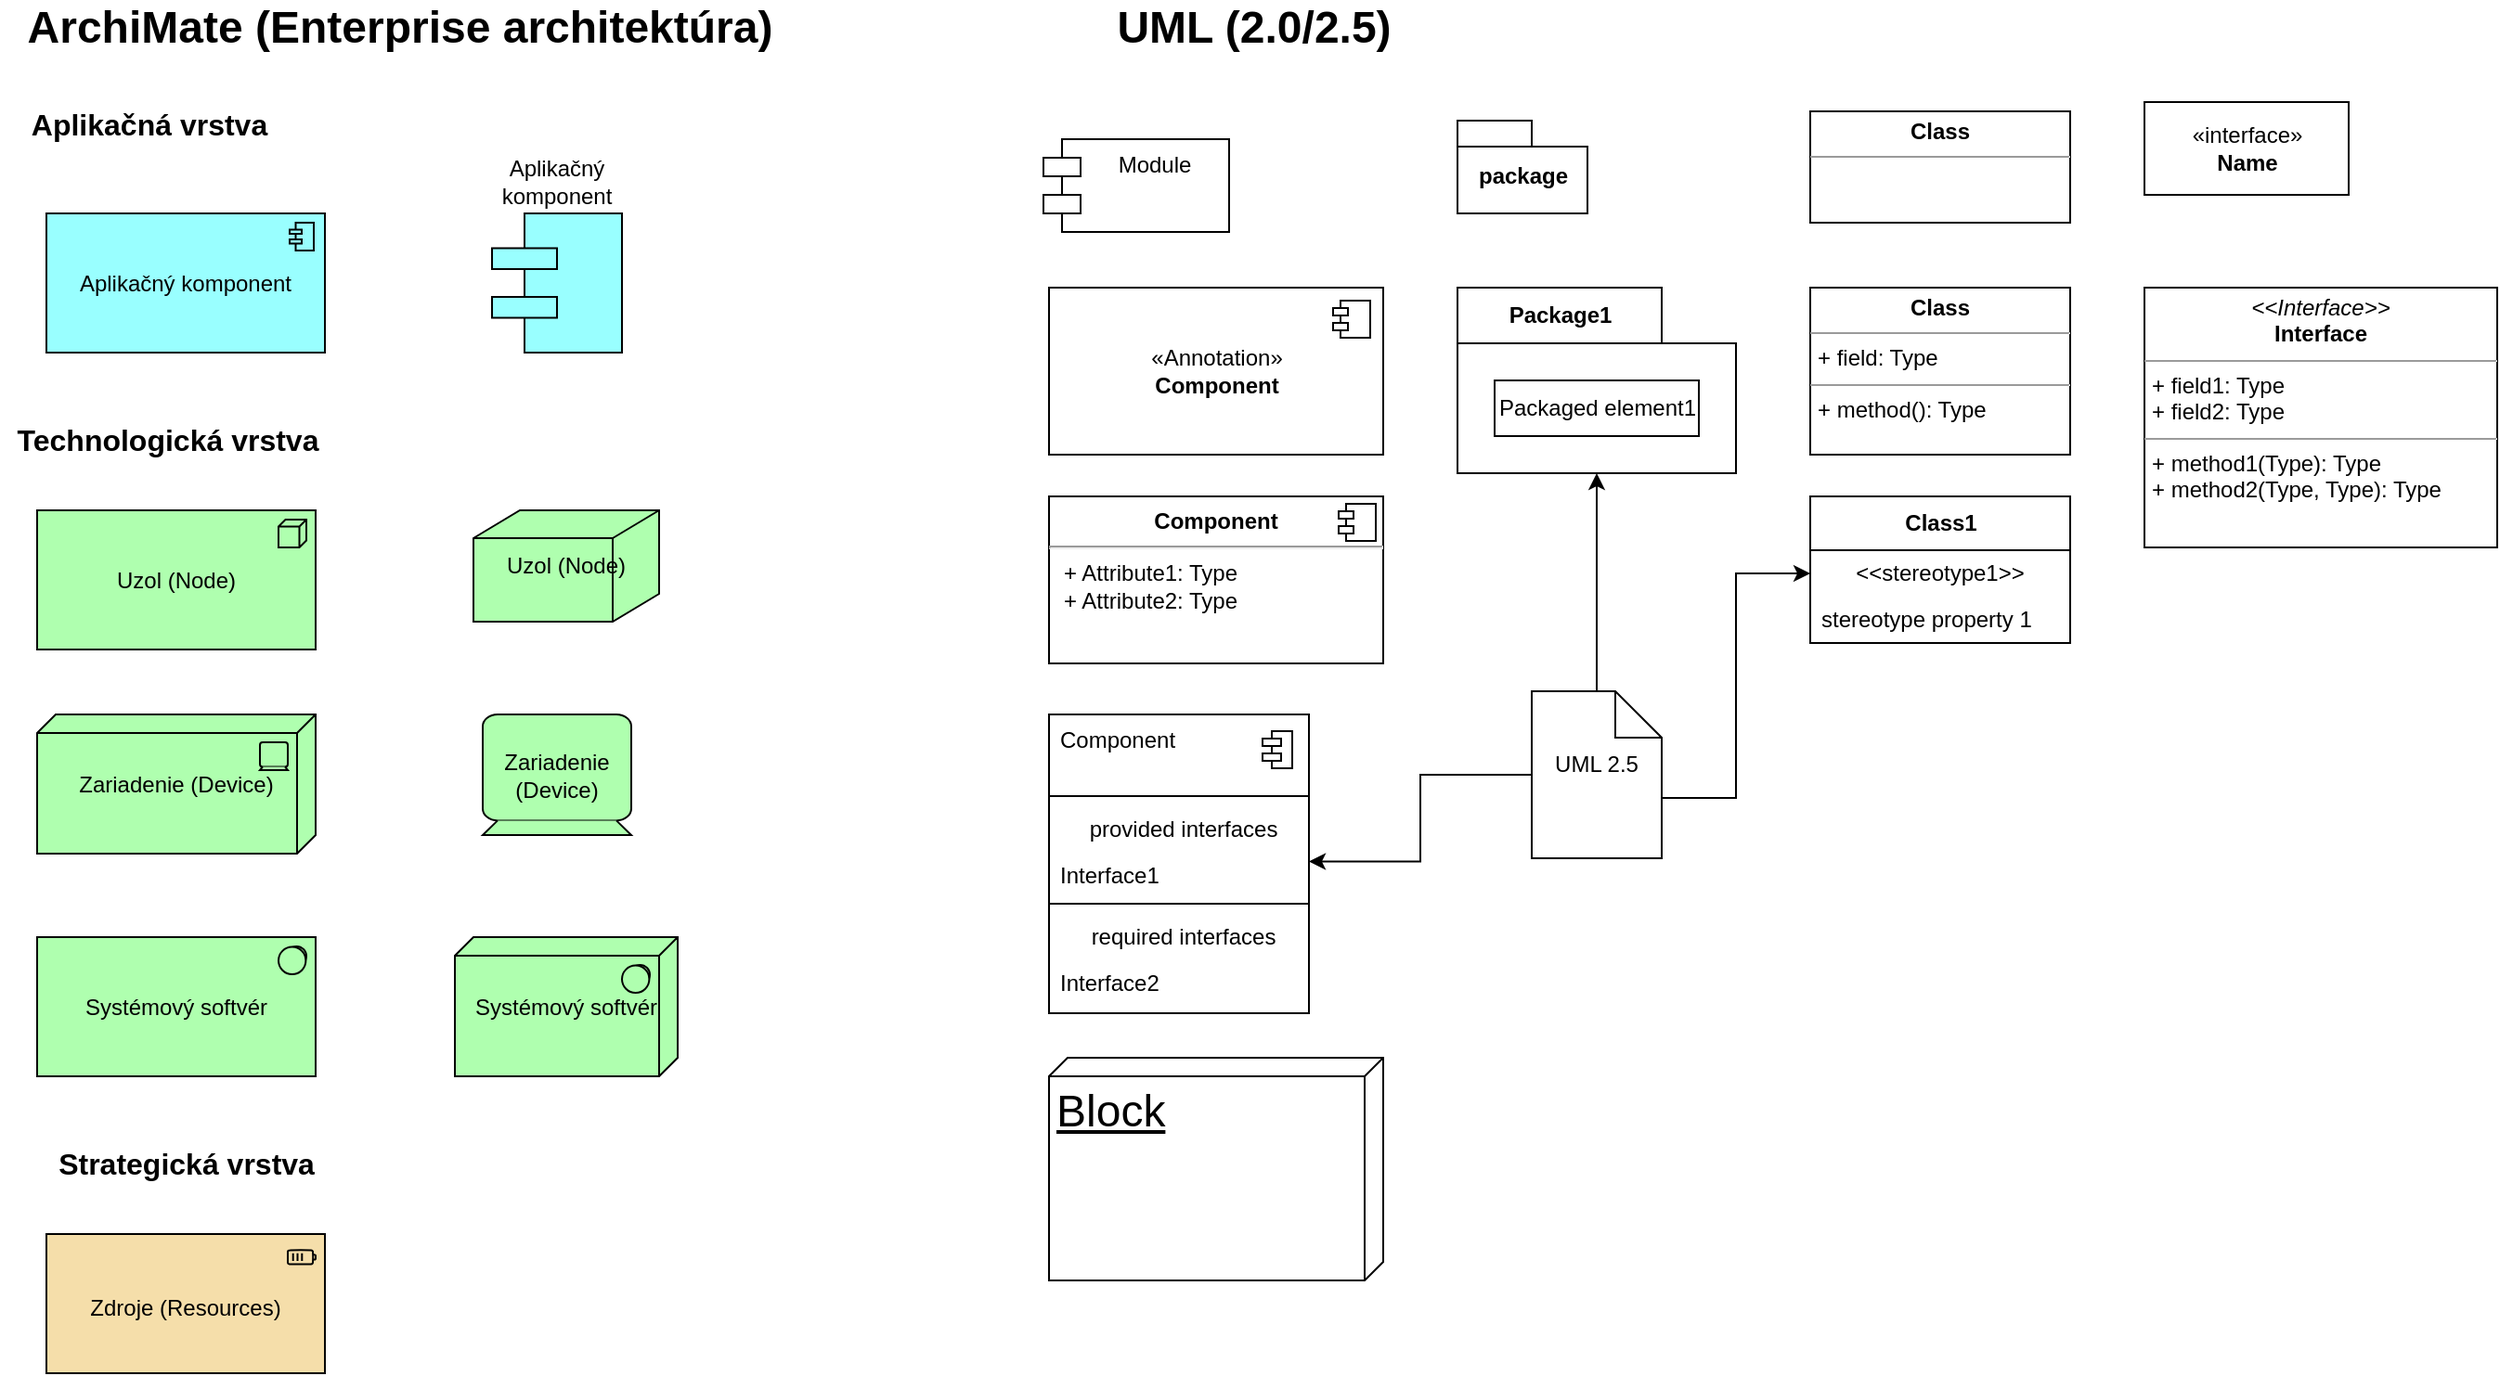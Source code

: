<mxfile version="16.5.1" type="device" pages="4"><diagram id="UC1GUmCSRuWe69RBuLV5" name="ArchiMate, UML"><mxGraphModel dx="1195" dy="731" grid="1" gridSize="10" guides="1" tooltips="1" connect="1" arrows="1" fold="1" page="1" pageScale="1" pageWidth="1654" pageHeight="1169" math="0" shadow="0"><root><mxCell id="0"/><mxCell id="1" parent="0"/><mxCell id="6_-QxL_gGepZm-K70il5-1" value="&lt;b&gt;&lt;font style=&quot;font-size: 24px&quot;&gt;ArchiMate (Enterprise architektúra)&lt;/font&gt;&lt;/b&gt;" style="text;html=1;align=center;verticalAlign=middle;resizable=0;points=[];autosize=1;strokeColor=none;fillColor=none;" parent="1" vertex="1"><mxGeometry x="90" y="20" width="420" height="20" as="geometry"/></mxCell><mxCell id="6_-QxL_gGepZm-K70il5-2" value="Aplikačný komponent" style="html=1;outlineConnect=0;whiteSpace=wrap;fillColor=#99ffff;shape=mxgraph.archimate3.application;appType=comp;archiType=square;" parent="1" vertex="1"><mxGeometry x="110" y="130" width="150" height="75" as="geometry"/></mxCell><mxCell id="6_-QxL_gGepZm-K70il5-3" value="&lt;span&gt;Aplikačný komponent&lt;/span&gt;" style="html=1;outlineConnect=0;whiteSpace=wrap;fillColor=#99ffff;shape=mxgraph.archimate3.component;verticalAlign=bottom;labelPosition=center;verticalLabelPosition=top;align=center;" parent="1" vertex="1"><mxGeometry x="350" y="130" width="70" height="75" as="geometry"/></mxCell><mxCell id="6_-QxL_gGepZm-K70il5-4" value="Uzol (Node)" style="html=1;outlineConnect=0;whiteSpace=wrap;fillColor=#AFFFAF;shape=mxgraph.archimate3.application;appType=node;archiType=square;" parent="1" vertex="1"><mxGeometry x="105" y="290" width="150" height="75" as="geometry"/></mxCell><mxCell id="6_-QxL_gGepZm-K70il5-5" value="&lt;span&gt;Uzol (Node)&lt;/span&gt;" style="html=1;outlineConnect=0;whiteSpace=wrap;fillColor=#AFFFAF;shape=mxgraph.archimate3.node;" parent="1" vertex="1"><mxGeometry x="340" y="290" width="100" height="60" as="geometry"/></mxCell><mxCell id="6_-QxL_gGepZm-K70il5-6" value="Zariadenie (Device)" style="html=1;outlineConnect=0;whiteSpace=wrap;fillColor=#AFFFAF;shape=mxgraph.archimate3.tech;techType=device;" parent="1" vertex="1"><mxGeometry x="105" y="400" width="150" height="75" as="geometry"/></mxCell><mxCell id="6_-QxL_gGepZm-K70il5-7" value="&lt;span&gt;Zariadenie (Device)&lt;/span&gt;" style="html=1;outlineConnect=0;whiteSpace=wrap;fillColor=#AFFFAF;shape=mxgraph.archimate3.device;" parent="1" vertex="1"><mxGeometry x="345" y="400" width="80" height="65" as="geometry"/></mxCell><mxCell id="6_-QxL_gGepZm-K70il5-8" value="Systémový softvér" style="html=1;outlineConnect=0;whiteSpace=wrap;fillColor=#AFFFAF;shape=mxgraph.archimate3.application;appType=sysSw;archiType=square;" parent="1" vertex="1"><mxGeometry x="105" y="520" width="150" height="75" as="geometry"/></mxCell><mxCell id="6_-QxL_gGepZm-K70il5-9" value="&lt;span&gt;Systémový softvér&lt;/span&gt;" style="html=1;outlineConnect=0;whiteSpace=wrap;fillColor=#AFFFAF;shape=mxgraph.archimate3.tech;techType=sysSw;" parent="1" vertex="1"><mxGeometry x="330" y="520" width="120" height="75" as="geometry"/></mxCell><mxCell id="6_-QxL_gGepZm-K70il5-10" value="&lt;b&gt;&lt;font style=&quot;font-size: 16px&quot;&gt;Aplikačná vrstva&lt;/font&gt;&lt;/b&gt;" style="text;html=1;align=center;verticalAlign=middle;resizable=0;points=[];autosize=1;strokeColor=none;fillColor=none;fontSize=24;" parent="1" vertex="1"><mxGeometry x="95" y="60" width="140" height="40" as="geometry"/></mxCell><mxCell id="6_-QxL_gGepZm-K70il5-11" value="&lt;b&gt;&lt;font style=&quot;font-size: 16px&quot;&gt;Technologická vrstva&lt;/font&gt;&lt;/b&gt;" style="text;html=1;align=center;verticalAlign=middle;resizable=0;points=[];autosize=1;strokeColor=none;fillColor=none;fontSize=24;" parent="1" vertex="1"><mxGeometry x="85" y="230" width="180" height="40" as="geometry"/></mxCell><mxCell id="6_-QxL_gGepZm-K70il5-12" value="&lt;b&gt;&lt;font style=&quot;font-size: 24px&quot;&gt;UML (2.0/2.5)&lt;/font&gt;&lt;/b&gt;" style="text;html=1;align=center;verticalAlign=middle;resizable=0;points=[];autosize=1;strokeColor=none;fillColor=none;" parent="1" vertex="1"><mxGeometry x="680" y="20" width="160" height="20" as="geometry"/></mxCell><mxCell id="6_-QxL_gGepZm-K70il5-13" value="&lt;font style=&quot;font-size: 12px&quot;&gt;Zdroje (Resources)&lt;/font&gt;" style="html=1;outlineConnect=0;whiteSpace=wrap;fillColor=#F5DEAA;shape=mxgraph.archimate3.application;appType=resource;archiType=square;fontSize=15;" parent="1" vertex="1"><mxGeometry x="110" y="680" width="150" height="75" as="geometry"/></mxCell><mxCell id="6_-QxL_gGepZm-K70il5-14" value="&lt;b&gt;&lt;font style=&quot;font-size: 16px&quot;&gt;Strategická vrstva&lt;/font&gt;&lt;/b&gt;" style="text;html=1;align=center;verticalAlign=middle;resizable=0;points=[];autosize=1;strokeColor=none;fillColor=none;fontSize=24;" parent="1" vertex="1"><mxGeometry x="110" y="620" width="150" height="40" as="geometry"/></mxCell><mxCell id="6_-QxL_gGepZm-K70il5-15" value="Module" style="shape=module;align=left;spacingLeft=20;align=center;verticalAlign=top;fontSize=12;" parent="1" vertex="1"><mxGeometry x="647" y="90" width="100" height="50" as="geometry"/></mxCell><mxCell id="6_-QxL_gGepZm-K70il5-16" value="package" style="shape=folder;fontStyle=1;spacingTop=10;tabWidth=40;tabHeight=14;tabPosition=left;html=1;fontSize=12;" parent="1" vertex="1"><mxGeometry x="870" y="80" width="70" height="50" as="geometry"/></mxCell><mxCell id="6_-QxL_gGepZm-K70il5-17" value="&lt;p style=&quot;margin:0px;margin-top:6px;text-align:center;&quot;&gt;&lt;b&gt;Component&lt;/b&gt;&lt;/p&gt;&lt;hr/&gt;&lt;p style=&quot;margin:0px;margin-left:8px;&quot;&gt;+ Attribute1: Type&lt;br/&gt;+ Attribute2: Type&lt;/p&gt;" style="align=left;overflow=fill;html=1;dropTarget=0;fontSize=12;" parent="1" vertex="1"><mxGeometry x="650" y="282.5" width="180" height="90" as="geometry"/></mxCell><mxCell id="6_-QxL_gGepZm-K70il5-18" value="" style="shape=component;jettyWidth=8;jettyHeight=4;fontSize=12;" parent="6_-QxL_gGepZm-K70il5-17" vertex="1"><mxGeometry x="1" width="20" height="20" relative="1" as="geometry"><mxPoint x="-24" y="4" as="offset"/></mxGeometry></mxCell><mxCell id="6_-QxL_gGepZm-K70il5-19" value="&amp;laquo;Annotation&amp;raquo;&lt;br/&gt;&lt;b&gt;Component&lt;/b&gt;" style="html=1;dropTarget=0;fontSize=12;" parent="1" vertex="1"><mxGeometry x="650" y="170" width="180" height="90" as="geometry"/></mxCell><mxCell id="6_-QxL_gGepZm-K70il5-20" value="" style="shape=module;jettyWidth=8;jettyHeight=4;fontSize=12;" parent="6_-QxL_gGepZm-K70il5-19" vertex="1"><mxGeometry x="1" width="20" height="20" relative="1" as="geometry"><mxPoint x="-27" y="7" as="offset"/></mxGeometry></mxCell><mxCell id="6_-QxL_gGepZm-K70il5-21" value="&amp;laquo;interface&amp;raquo;&lt;br&gt;&lt;b&gt;Name&lt;/b&gt;" style="html=1;fontSize=12;" parent="1" vertex="1"><mxGeometry x="1240" y="70" width="110" height="50" as="geometry"/></mxCell><mxCell id="6_-QxL_gGepZm-K70il5-22" value="&lt;p style=&quot;margin:0px;margin-top:4px;text-align:center;&quot;&gt;&lt;b&gt;Class&lt;/b&gt;&lt;/p&gt;&lt;hr size=&quot;1&quot;/&gt;&lt;div style=&quot;height:2px;&quot;&gt;&lt;/div&gt;" style="verticalAlign=top;align=left;overflow=fill;fontSize=12;fontFamily=Helvetica;html=1;" parent="1" vertex="1"><mxGeometry x="1060" y="75" width="140" height="60" as="geometry"/></mxCell><mxCell id="6_-QxL_gGepZm-K70il5-24" value="&lt;p style=&quot;margin:0px;margin-top:4px;text-align:center;&quot;&gt;&lt;b&gt;Class&lt;/b&gt;&lt;/p&gt;&lt;hr size=&quot;1&quot;/&gt;&lt;p style=&quot;margin:0px;margin-left:4px;&quot;&gt;+ field: Type&lt;/p&gt;&lt;hr size=&quot;1&quot;/&gt;&lt;p style=&quot;margin:0px;margin-left:4px;&quot;&gt;+ method(): Type&lt;/p&gt;" style="verticalAlign=top;align=left;overflow=fill;fontSize=12;fontFamily=Helvetica;html=1;" parent="1" vertex="1"><mxGeometry x="1060" y="170" width="140" height="90" as="geometry"/></mxCell><mxCell id="6_-QxL_gGepZm-K70il5-25" value="&lt;p style=&quot;margin:0px;margin-top:4px;text-align:center;&quot;&gt;&lt;i&gt;&amp;lt;&amp;lt;Interface&amp;gt;&amp;gt;&lt;/i&gt;&lt;br/&gt;&lt;b&gt;Interface&lt;/b&gt;&lt;/p&gt;&lt;hr size=&quot;1&quot;/&gt;&lt;p style=&quot;margin:0px;margin-left:4px;&quot;&gt;+ field1: Type&lt;br/&gt;+ field2: Type&lt;/p&gt;&lt;hr size=&quot;1&quot;/&gt;&lt;p style=&quot;margin:0px;margin-left:4px;&quot;&gt;+ method1(Type): Type&lt;br/&gt;+ method2(Type, Type): Type&lt;/p&gt;" style="verticalAlign=top;align=left;overflow=fill;fontSize=12;fontFamily=Helvetica;html=1;" parent="1" vertex="1"><mxGeometry x="1240" y="170" width="190" height="140" as="geometry"/></mxCell><mxCell id="6_-QxL_gGepZm-K70il5-27" value="" style="fontStyle=1;align=center;verticalAlign=top;childLayout=stackLayout;horizontal=1;horizontalStack=0;resizeParent=1;resizeParentMax=0;resizeLast=0;marginBottom=0;fontSize=12;" parent="1" vertex="1"><mxGeometry x="650" y="400" width="140" height="161" as="geometry"/></mxCell><mxCell id="6_-QxL_gGepZm-K70il5-28" value="Component" style="html=1;align=left;spacingLeft=4;verticalAlign=top;strokeColor=none;fillColor=none;fontSize=12;" parent="6_-QxL_gGepZm-K70il5-27" vertex="1"><mxGeometry width="140" height="40" as="geometry"/></mxCell><mxCell id="6_-QxL_gGepZm-K70il5-29" value="" style="shape=module;jettyWidth=10;jettyHeight=4;fontSize=12;" parent="6_-QxL_gGepZm-K70il5-28" vertex="1"><mxGeometry x="1" width="16" height="20" relative="1" as="geometry"><mxPoint x="-25" y="9" as="offset"/></mxGeometry></mxCell><mxCell id="6_-QxL_gGepZm-K70il5-30" value="" style="line;strokeWidth=1;fillColor=none;align=left;verticalAlign=middle;spacingTop=-1;spacingLeft=3;spacingRight=3;rotatable=0;labelPosition=right;points=[];portConstraint=eastwest;fontSize=12;" parent="6_-QxL_gGepZm-K70il5-27" vertex="1"><mxGeometry y="40" width="140" height="8" as="geometry"/></mxCell><mxCell id="6_-QxL_gGepZm-K70il5-31" value="provided interfaces" style="html=1;align=center;spacingLeft=4;verticalAlign=top;strokeColor=none;fillColor=none;fontSize=12;" parent="6_-QxL_gGepZm-K70il5-27" vertex="1"><mxGeometry y="48" width="140" height="25" as="geometry"/></mxCell><mxCell id="6_-QxL_gGepZm-K70il5-32" value="Interface1" style="html=1;align=left;spacingLeft=4;verticalAlign=top;strokeColor=none;fillColor=none;fontSize=12;" parent="6_-QxL_gGepZm-K70il5-27" vertex="1"><mxGeometry y="73" width="140" height="25" as="geometry"/></mxCell><mxCell id="6_-QxL_gGepZm-K70il5-33" value="" style="line;strokeWidth=1;fillColor=none;align=left;verticalAlign=middle;spacingTop=-1;spacingLeft=3;spacingRight=3;rotatable=0;labelPosition=right;points=[];portConstraint=eastwest;fontSize=12;" parent="6_-QxL_gGepZm-K70il5-27" vertex="1"><mxGeometry y="98" width="140" height="8" as="geometry"/></mxCell><mxCell id="6_-QxL_gGepZm-K70il5-34" value="required interfaces" style="html=1;align=center;spacingLeft=4;verticalAlign=top;strokeColor=none;fillColor=none;fontSize=12;" parent="6_-QxL_gGepZm-K70il5-27" vertex="1"><mxGeometry y="106" width="140" height="25" as="geometry"/></mxCell><mxCell id="6_-QxL_gGepZm-K70il5-35" value="Interface2" style="html=1;align=left;spacingLeft=4;verticalAlign=top;strokeColor=none;fillColor=none;fontSize=12;" parent="6_-QxL_gGepZm-K70il5-27" vertex="1"><mxGeometry y="131" width="140" height="30" as="geometry"/></mxCell><mxCell id="6_-QxL_gGepZm-K70il5-36" value="Package1" style="shape=folder;fontStyle=1;tabWidth=110;tabHeight=30;tabPosition=left;html=1;boundedLbl=1;labelInHeader=1;container=1;collapsible=0;recursiveResize=0;fontSize=12;" parent="1" vertex="1"><mxGeometry x="870" y="170" width="150" height="100" as="geometry"/></mxCell><mxCell id="6_-QxL_gGepZm-K70il5-37" value="Packaged element1" style="html=1;fontSize=12;" parent="6_-QxL_gGepZm-K70il5-36" vertex="1"><mxGeometry width="110" height="30" relative="1" as="geometry"><mxPoint x="20" y="50" as="offset"/></mxGeometry></mxCell><mxCell id="6_-QxL_gGepZm-K70il5-38" value="Class1" style="swimlane;fontStyle=1;align=center;verticalAlign=middle;childLayout=stackLayout;horizontal=1;startSize=29;horizontalStack=0;resizeParent=1;resizeParentMax=0;resizeLast=0;collapsible=0;marginBottom=0;html=1;fontSize=12;" parent="1" vertex="1"><mxGeometry x="1060" y="282.5" width="140" height="79" as="geometry"/></mxCell><mxCell id="6_-QxL_gGepZm-K70il5-39" value="&amp;lt;&amp;lt;stereotype1&amp;gt;&amp;gt;" style="text;html=1;strokeColor=none;fillColor=none;align=center;verticalAlign=middle;spacingLeft=4;spacingRight=4;overflow=hidden;rotatable=0;points=[[0,0.5],[1,0.5]];portConstraint=eastwest;fontSize=12;" parent="6_-QxL_gGepZm-K70il5-38" vertex="1"><mxGeometry y="29" width="140" height="25" as="geometry"/></mxCell><mxCell id="6_-QxL_gGepZm-K70il5-40" value="stereotype property 1" style="text;html=1;strokeColor=none;fillColor=none;align=left;verticalAlign=middle;spacingLeft=4;spacingRight=4;overflow=hidden;rotatable=0;points=[[0,0.5],[1,0.5]];portConstraint=eastwest;fontSize=12;" parent="6_-QxL_gGepZm-K70il5-38" vertex="1"><mxGeometry y="54" width="140" height="25" as="geometry"/></mxCell><mxCell id="6_-QxL_gGepZm-K70il5-42" style="edgeStyle=orthogonalEdgeStyle;rounded=0;orthogonalLoop=1;jettySize=auto;html=1;exitX=0.5;exitY=0;exitDx=0;exitDy=0;exitPerimeter=0;entryX=0.5;entryY=1;entryDx=0;entryDy=0;entryPerimeter=0;fontSize=12;" parent="1" source="6_-QxL_gGepZm-K70il5-41" target="6_-QxL_gGepZm-K70il5-36" edge="1"><mxGeometry relative="1" as="geometry"/></mxCell><mxCell id="6_-QxL_gGepZm-K70il5-43" style="edgeStyle=orthogonalEdgeStyle;rounded=0;orthogonalLoop=1;jettySize=auto;html=1;exitX=0;exitY=0.5;exitDx=0;exitDy=0;exitPerimeter=0;entryX=1;entryY=0.25;entryDx=0;entryDy=0;fontSize=12;" parent="1" source="6_-QxL_gGepZm-K70il5-41" target="6_-QxL_gGepZm-K70il5-32" edge="1"><mxGeometry relative="1" as="geometry"/></mxCell><mxCell id="6_-QxL_gGepZm-K70il5-44" style="edgeStyle=orthogonalEdgeStyle;rounded=0;orthogonalLoop=1;jettySize=auto;html=1;exitX=0;exitY=0;exitDx=70;exitDy=57.5;exitPerimeter=0;fontSize=12;" parent="1" source="6_-QxL_gGepZm-K70il5-41" target="6_-QxL_gGepZm-K70il5-39" edge="1"><mxGeometry relative="1" as="geometry"/></mxCell><mxCell id="6_-QxL_gGepZm-K70il5-41" value="UML 2.5" style="shape=note2;boundedLbl=1;whiteSpace=wrap;html=1;size=25;verticalAlign=top;align=center;fontSize=12;" parent="1" vertex="1"><mxGeometry x="910" y="387.5" width="70" height="90" as="geometry"/></mxCell><mxCell id="X-XNoavBPqUg2N0vSgIY-1" value="Block" style="verticalAlign=top;align=left;spacingTop=8;spacingLeft=2;spacingRight=12;shape=cube;size=10;direction=south;fontStyle=4;html=1;fontSize=24;fontColor=none;fillColor=#FFFFFF;" parent="1" vertex="1"><mxGeometry x="650" y="585" width="180" height="120" as="geometry"/></mxCell></root></mxGraphModel></diagram><diagram id="7sD_r4O0-gpt3-d1lRTu" name="Architektúra"><mxGraphModel dx="1707" dy="1044" grid="1" gridSize="10" guides="1" tooltips="1" connect="1" arrows="1" fold="1" page="1" pageScale="1" pageWidth="1654" pageHeight="1169" math="0" shadow="0"><root><mxCell id="DUjOe-P45k470lFcSUHe-0"/><mxCell id="DUjOe-P45k470lFcSUHe-1" parent="DUjOe-P45k470lFcSUHe-0"/><mxCell id="cg990nUKdg8dvQAQgjxa-1" value="" style="shape=folder;fontStyle=1;spacingTop=10;tabWidth=40;tabHeight=14;tabPosition=left;html=1;fontSize=12;" vertex="1" parent="DUjOe-P45k470lFcSUHe-1"><mxGeometry x="400" y="670" width="150" height="270" as="geometry"/></mxCell><mxCell id="cg990nUKdg8dvQAQgjxa-0" value="" style="shape=folder;fontStyle=1;spacingTop=10;tabWidth=40;tabHeight=14;tabPosition=left;html=1;fontSize=12;" vertex="1" parent="DUjOe-P45k470lFcSUHe-1"><mxGeometry x="120" y="670" width="150" height="270" as="geometry"/></mxCell><mxCell id="y4hxkQ9CgR_Oiv1KWocJ-10" value="Aplikačný server, servlet kontajner" style="shape=folder;fontStyle=1;spacingTop=10;tabWidth=40;tabHeight=14;tabPosition=left;html=1;fontSize=12;verticalAlign=top;" vertex="1" parent="DUjOe-P45k470lFcSUHe-1"><mxGeometry x="130" y="340" width="420" height="120" as="geometry"/></mxCell><mxCell id="DUjOe-P45k470lFcSUHe-7" value="Aplikačný server, servlet kontajner" style="shape=folder;fontStyle=1;spacingTop=10;tabWidth=40;tabHeight=14;tabPosition=left;html=1;fontSize=12;verticalAlign=top;" vertex="1" parent="DUjOe-P45k470lFcSUHe-1"><mxGeometry x="130" y="100" width="420" height="120" as="geometry"/></mxCell><mxCell id="DUjOe-P45k470lFcSUHe-11" style="edgeStyle=orthogonalEdgeStyle;rounded=0;orthogonalLoop=1;jettySize=auto;html=1;exitX=1;exitY=0.5;exitDx=0;exitDy=0;entryX=0.063;entryY=0.507;entryDx=0;entryDy=0;entryPerimeter=0;fontSize=12;" edge="1" parent="DUjOe-P45k470lFcSUHe-1" source="DUjOe-P45k470lFcSUHe-2" target="DUjOe-P45k470lFcSUHe-3"><mxGeometry relative="1" as="geometry"/></mxCell><mxCell id="DUjOe-P45k470lFcSUHe-2" value="Frontend" style="shape=module;align=left;spacingLeft=20;align=center;verticalAlign=top;fontSize=12;fillColor=#f8cecc;strokeColor=#b85450;" vertex="1" parent="DUjOe-P45k470lFcSUHe-1"><mxGeometry x="140" y="140" width="100" height="50" as="geometry"/></mxCell><mxCell id="DUjOe-P45k470lFcSUHe-12" style="edgeStyle=orthogonalEdgeStyle;rounded=0;orthogonalLoop=1;jettySize=auto;html=1;exitX=1;exitY=0.5;exitDx=0;exitDy=0;entryX=0.11;entryY=0.493;entryDx=0;entryDy=0;entryPerimeter=0;fontSize=12;" edge="1" parent="DUjOe-P45k470lFcSUHe-1" source="DUjOe-P45k470lFcSUHe-3" target="DUjOe-P45k470lFcSUHe-4"><mxGeometry relative="1" as="geometry"/></mxCell><mxCell id="DUjOe-P45k470lFcSUHe-3" value="Biznis logika&#10;Servisná vrstva" style="shape=module;align=left;spacingLeft=20;align=center;verticalAlign=top;fontSize=12;fillColor=#fff2cc;strokeColor=#d6b656;" vertex="1" parent="DUjOe-P45k470lFcSUHe-1"><mxGeometry x="280" y="140" width="100" height="50" as="geometry"/></mxCell><mxCell id="DUjOe-P45k470lFcSUHe-13" style="edgeStyle=orthogonalEdgeStyle;rounded=0;orthogonalLoop=1;jettySize=auto;html=1;exitX=1;exitY=0.5;exitDx=0;exitDy=0;entryX=0;entryY=0.5;entryDx=0;entryDy=0;entryPerimeter=0;fontSize=12;" edge="1" parent="DUjOe-P45k470lFcSUHe-1" source="DUjOe-P45k470lFcSUHe-4" target="DUjOe-P45k470lFcSUHe-5"><mxGeometry relative="1" as="geometry"/></mxCell><mxCell id="DUjOe-P45k470lFcSUHe-4" value="Dátová vrstva" style="shape=module;align=left;spacingLeft=20;align=center;verticalAlign=top;fontSize=12;fillColor=#d5e8d4;strokeColor=#82b366;" vertex="1" parent="DUjOe-P45k470lFcSUHe-1"><mxGeometry x="420" y="140" width="100" height="50" as="geometry"/></mxCell><mxCell id="DUjOe-P45k470lFcSUHe-5" value="Dátové úložisko&lt;br&gt;DB" style="shape=cylinder3;whiteSpace=wrap;html=1;boundedLbl=1;backgroundOutline=1;size=15;fontSize=12;fillColor=#ffe6cc;strokeColor=#d79b00;" vertex="1" parent="DUjOe-P45k470lFcSUHe-1"><mxGeometry x="590" y="125" width="60" height="80" as="geometry"/></mxCell><mxCell id="DUjOe-P45k470lFcSUHe-10" style="edgeStyle=orthogonalEdgeStyle;rounded=0;orthogonalLoop=1;jettySize=auto;html=1;exitX=0.5;exitY=0.5;exitDx=0;exitDy=0;exitPerimeter=0;fontSize=12;" edge="1" parent="DUjOe-P45k470lFcSUHe-1" source="DUjOe-P45k470lFcSUHe-6" target="DUjOe-P45k470lFcSUHe-2"><mxGeometry relative="1" as="geometry"/></mxCell><mxCell id="DUjOe-P45k470lFcSUHe-6" value="Klient" style="shape=umlActor;verticalLabelPosition=bottom;verticalAlign=top;html=1;outlineConnect=0;fontSize=12;" vertex="1" parent="DUjOe-P45k470lFcSUHe-1"><mxGeometry x="50" y="135" width="30" height="60" as="geometry"/></mxCell><mxCell id="DUjOe-P45k470lFcSUHe-14" value="&lt;span style=&quot;color: rgb(51, 51, 51); font-family: roboto, sans-serif; font-size: 24px; text-align: left; background-color: rgb(255, 255, 255);&quot;&gt;Architektúra monolitickej aplikácie&lt;/span&gt;" style="text;html=1;align=center;verticalAlign=middle;resizable=0;points=[];autosize=1;strokeColor=none;fillColor=none;fontSize=24;fontStyle=1" vertex="1" parent="DUjOe-P45k470lFcSUHe-1"><mxGeometry x="40" y="40" width="380" height="30" as="geometry"/></mxCell><mxCell id="y4hxkQ9CgR_Oiv1KWocJ-0" value="&lt;span style=&quot;color: rgb(51 , 51 , 51) ; font-family: &amp;#34;roboto&amp;#34; , sans-serif ; font-size: 24px ; text-align: left ; background-color: rgb(255 , 255 , 255)&quot;&gt;Architektúra aplikácie využívajúcej mikroslužby&lt;/span&gt;" style="text;html=1;align=center;verticalAlign=middle;resizable=0;points=[];autosize=1;strokeColor=none;fillColor=none;fontSize=24;fontStyle=1" vertex="1" parent="DUjOe-P45k470lFcSUHe-1"><mxGeometry x="40" y="280" width="510" height="30" as="geometry"/></mxCell><mxCell id="y4hxkQ9CgR_Oiv1KWocJ-1" style="edgeStyle=orthogonalEdgeStyle;rounded=0;orthogonalLoop=1;jettySize=auto;html=1;exitX=1;exitY=0.5;exitDx=0;exitDy=0;entryX=0.063;entryY=0.507;entryDx=0;entryDy=0;entryPerimeter=0;fontSize=12;" edge="1" source="y4hxkQ9CgR_Oiv1KWocJ-2" target="y4hxkQ9CgR_Oiv1KWocJ-4" parent="DUjOe-P45k470lFcSUHe-1"><mxGeometry relative="1" as="geometry"/></mxCell><mxCell id="y4hxkQ9CgR_Oiv1KWocJ-2" value="Frontend" style="shape=module;align=left;spacingLeft=20;align=center;verticalAlign=top;fontSize=12;fillColor=#f8cecc;strokeColor=#b85450;" vertex="1" parent="DUjOe-P45k470lFcSUHe-1"><mxGeometry x="140" y="380" width="100" height="50" as="geometry"/></mxCell><mxCell id="y4hxkQ9CgR_Oiv1KWocJ-3" style="edgeStyle=orthogonalEdgeStyle;rounded=0;orthogonalLoop=1;jettySize=auto;html=1;exitX=1;exitY=0.5;exitDx=0;exitDy=0;entryX=0.11;entryY=0.493;entryDx=0;entryDy=0;entryPerimeter=0;fontSize=12;" edge="1" source="y4hxkQ9CgR_Oiv1KWocJ-4" target="y4hxkQ9CgR_Oiv1KWocJ-6" parent="DUjOe-P45k470lFcSUHe-1"><mxGeometry relative="1" as="geometry"/></mxCell><mxCell id="y4hxkQ9CgR_Oiv1KWocJ-4" value="Biznis logika&#10;Servisná vrstva" style="shape=module;align=left;spacingLeft=20;align=center;verticalAlign=top;fontSize=12;fillColor=#fff2cc;strokeColor=#d6b656;" vertex="1" parent="DUjOe-P45k470lFcSUHe-1"><mxGeometry x="280" y="380" width="100" height="50" as="geometry"/></mxCell><mxCell id="y4hxkQ9CgR_Oiv1KWocJ-5" style="edgeStyle=orthogonalEdgeStyle;rounded=0;orthogonalLoop=1;jettySize=auto;html=1;exitX=1;exitY=0.5;exitDx=0;exitDy=0;entryX=0;entryY=0.5;entryDx=0;entryDy=0;entryPerimeter=0;fontSize=12;" edge="1" source="y4hxkQ9CgR_Oiv1KWocJ-6" target="y4hxkQ9CgR_Oiv1KWocJ-7" parent="DUjOe-P45k470lFcSUHe-1"><mxGeometry relative="1" as="geometry"/></mxCell><mxCell id="y4hxkQ9CgR_Oiv1KWocJ-6" value="Dátová vrstva" style="shape=module;align=left;spacingLeft=20;align=center;verticalAlign=top;fontSize=12;fillColor=#d5e8d4;strokeColor=#82b366;" vertex="1" parent="DUjOe-P45k470lFcSUHe-1"><mxGeometry x="420" y="380" width="100" height="50" as="geometry"/></mxCell><mxCell id="y4hxkQ9CgR_Oiv1KWocJ-7" value="Dátové úložisko&lt;br&gt;DB" style="shape=cylinder3;whiteSpace=wrap;html=1;boundedLbl=1;backgroundOutline=1;size=15;fontSize=12;fillColor=#ffe6cc;strokeColor=#d79b00;" vertex="1" parent="DUjOe-P45k470lFcSUHe-1"><mxGeometry x="590" y="365" width="60" height="80" as="geometry"/></mxCell><mxCell id="y4hxkQ9CgR_Oiv1KWocJ-8" style="edgeStyle=orthogonalEdgeStyle;rounded=0;orthogonalLoop=1;jettySize=auto;html=1;exitX=0.5;exitY=0.5;exitDx=0;exitDy=0;exitPerimeter=0;fontSize=12;" edge="1" source="y4hxkQ9CgR_Oiv1KWocJ-9" target="y4hxkQ9CgR_Oiv1KWocJ-2" parent="DUjOe-P45k470lFcSUHe-1"><mxGeometry relative="1" as="geometry"/></mxCell><mxCell id="y4hxkQ9CgR_Oiv1KWocJ-23" style="edgeStyle=orthogonalEdgeStyle;rounded=0;orthogonalLoop=1;jettySize=auto;html=1;entryX=0;entryY=0;entryDx=0;entryDy=67;entryPerimeter=0;fontSize=24;" edge="1" parent="DUjOe-P45k470lFcSUHe-1" source="y4hxkQ9CgR_Oiv1KWocJ-9" target="y4hxkQ9CgR_Oiv1KWocJ-11"><mxGeometry relative="1" as="geometry"><Array as="points"><mxPoint x="75" y="591"/></Array></mxGeometry></mxCell><mxCell id="y4hxkQ9CgR_Oiv1KWocJ-9" value="Klient" style="shape=umlActor;verticalLabelPosition=middle;verticalAlign=middle;html=1;outlineConnect=0;fontSize=12;labelPosition=left;align=right;" vertex="1" parent="DUjOe-P45k470lFcSUHe-1"><mxGeometry x="60" y="375" width="30" height="60" as="geometry"/></mxCell><mxCell id="y4hxkQ9CgR_Oiv1KWocJ-11" value="Aplikačný server, servlet kontajner" style="shape=folder;fontStyle=1;spacingTop=10;tabWidth=40;tabHeight=14;tabPosition=left;html=1;fontSize=12;verticalAlign=top;" vertex="1" parent="DUjOe-P45k470lFcSUHe-1"><mxGeometry x="130" y="524" width="420" height="120" as="geometry"/></mxCell><mxCell id="y4hxkQ9CgR_Oiv1KWocJ-12" style="edgeStyle=orthogonalEdgeStyle;rounded=0;orthogonalLoop=1;jettySize=auto;html=1;exitX=1;exitY=0.5;exitDx=0;exitDy=0;entryX=0.063;entryY=0.507;entryDx=0;entryDy=0;entryPerimeter=0;fontSize=12;" edge="1" source="y4hxkQ9CgR_Oiv1KWocJ-13" target="y4hxkQ9CgR_Oiv1KWocJ-15" parent="DUjOe-P45k470lFcSUHe-1"><mxGeometry relative="1" as="geometry"/></mxCell><mxCell id="y4hxkQ9CgR_Oiv1KWocJ-13" value="Frontend" style="shape=module;align=left;spacingLeft=20;align=center;verticalAlign=top;fontSize=12;fillColor=#f8cecc;strokeColor=#b85450;" vertex="1" parent="DUjOe-P45k470lFcSUHe-1"><mxGeometry x="140" y="564" width="100" height="50" as="geometry"/></mxCell><mxCell id="y4hxkQ9CgR_Oiv1KWocJ-14" style="edgeStyle=orthogonalEdgeStyle;rounded=0;orthogonalLoop=1;jettySize=auto;html=1;exitX=1;exitY=0.5;exitDx=0;exitDy=0;entryX=0.11;entryY=0.493;entryDx=0;entryDy=0;entryPerimeter=0;fontSize=12;" edge="1" source="y4hxkQ9CgR_Oiv1KWocJ-15" target="y4hxkQ9CgR_Oiv1KWocJ-17" parent="DUjOe-P45k470lFcSUHe-1"><mxGeometry relative="1" as="geometry"/></mxCell><mxCell id="6pk65RCdmQzgP1Ho8b1c-8" style="edgeStyle=orthogonalEdgeStyle;rounded=0;orthogonalLoop=1;jettySize=auto;html=1;exitX=0.5;exitY=1;exitDx=0;exitDy=0;fontSize=24;fontColor=none;" edge="1" parent="DUjOe-P45k470lFcSUHe-1" source="y4hxkQ9CgR_Oiv1KWocJ-15" target="6pk65RCdmQzgP1Ho8b1c-2"><mxGeometry relative="1" as="geometry"/></mxCell><mxCell id="6pk65RCdmQzgP1Ho8b1c-9" style="edgeStyle=orthogonalEdgeStyle;rounded=0;orthogonalLoop=1;jettySize=auto;html=1;exitX=0.5;exitY=1;exitDx=0;exitDy=0;fontSize=24;fontColor=none;" edge="1" parent="DUjOe-P45k470lFcSUHe-1" source="y4hxkQ9CgR_Oiv1KWocJ-15" target="6pk65RCdmQzgP1Ho8b1c-3"><mxGeometry relative="1" as="geometry"/></mxCell><mxCell id="y4hxkQ9CgR_Oiv1KWocJ-15" value="Biznis logika&#10;Servisná vrstva" style="shape=module;align=left;spacingLeft=20;align=center;verticalAlign=top;fontSize=12;fillColor=#fff2cc;strokeColor=#d6b656;" vertex="1" parent="DUjOe-P45k470lFcSUHe-1"><mxGeometry x="280" y="564" width="100" height="50" as="geometry"/></mxCell><mxCell id="y4hxkQ9CgR_Oiv1KWocJ-16" style="edgeStyle=orthogonalEdgeStyle;rounded=0;orthogonalLoop=1;jettySize=auto;html=1;exitX=1;exitY=0.5;exitDx=0;exitDy=0;entryX=0;entryY=0.5;entryDx=0;entryDy=0;entryPerimeter=0;fontSize=12;" edge="1" source="y4hxkQ9CgR_Oiv1KWocJ-17" target="y4hxkQ9CgR_Oiv1KWocJ-18" parent="DUjOe-P45k470lFcSUHe-1"><mxGeometry relative="1" as="geometry"/></mxCell><mxCell id="y4hxkQ9CgR_Oiv1KWocJ-17" value="Dátová vrstva" style="shape=module;align=left;spacingLeft=20;align=center;verticalAlign=top;fontSize=12;fillColor=#d5e8d4;strokeColor=#82b366;" vertex="1" parent="DUjOe-P45k470lFcSUHe-1"><mxGeometry x="420" y="564" width="100" height="50" as="geometry"/></mxCell><mxCell id="y4hxkQ9CgR_Oiv1KWocJ-18" value="Dátové úložisko&lt;br&gt;DB" style="shape=cylinder3;whiteSpace=wrap;html=1;boundedLbl=1;backgroundOutline=1;size=15;fontSize=12;fillColor=#ffe6cc;strokeColor=#d79b00;" vertex="1" parent="DUjOe-P45k470lFcSUHe-1"><mxGeometry x="590" y="549" width="60" height="80" as="geometry"/></mxCell><mxCell id="y4hxkQ9CgR_Oiv1KWocJ-20" value="" style="ellipse;shape=doubleEllipse;whiteSpace=wrap;html=1;aspect=fixed;fontSize=24;fillColor=#000000;" vertex="1" parent="DUjOe-P45k470lFcSUHe-1"><mxGeometry x="335" y="470" width="10" height="10" as="geometry"/></mxCell><mxCell id="y4hxkQ9CgR_Oiv1KWocJ-21" value="" style="ellipse;shape=doubleEllipse;whiteSpace=wrap;html=1;aspect=fixed;fontSize=24;fillColor=#000000;" vertex="1" parent="DUjOe-P45k470lFcSUHe-1"><mxGeometry x="335" y="487" width="10" height="10" as="geometry"/></mxCell><mxCell id="y4hxkQ9CgR_Oiv1KWocJ-22" value="" style="ellipse;shape=doubleEllipse;whiteSpace=wrap;html=1;aspect=fixed;fontSize=24;fillColor=#000000;" vertex="1" parent="DUjOe-P45k470lFcSUHe-1"><mxGeometry x="335" y="505" width="10" height="10" as="geometry"/></mxCell><mxCell id="6pk65RCdmQzgP1Ho8b1c-10" style="edgeStyle=orthogonalEdgeStyle;rounded=0;orthogonalLoop=1;jettySize=auto;html=1;exitX=0.5;exitY=1;exitDx=0;exitDy=0;entryX=0.5;entryY=0;entryDx=0;entryDy=0;fontSize=24;fontColor=none;" edge="1" parent="DUjOe-P45k470lFcSUHe-1" source="6pk65RCdmQzgP1Ho8b1c-2" target="6pk65RCdmQzgP1Ho8b1c-4"><mxGeometry relative="1" as="geometry"/></mxCell><mxCell id="6pk65RCdmQzgP1Ho8b1c-2" value="API" style="shape=module;align=center;spacingLeft=20;align=center;verticalAlign=middle;fontSize=12;" vertex="1" parent="DUjOe-P45k470lFcSUHe-1"><mxGeometry x="140" y="720" width="100" height="50" as="geometry"/></mxCell><mxCell id="6pk65RCdmQzgP1Ho8b1c-13" style="edgeStyle=orthogonalEdgeStyle;rounded=0;orthogonalLoop=1;jettySize=auto;html=1;exitX=0.5;exitY=1;exitDx=0;exitDy=0;entryX=0.5;entryY=0;entryDx=0;entryDy=0;fontSize=24;fontColor=none;" edge="1" parent="DUjOe-P45k470lFcSUHe-1" source="6pk65RCdmQzgP1Ho8b1c-3" target="6pk65RCdmQzgP1Ho8b1c-5"><mxGeometry relative="1" as="geometry"/></mxCell><mxCell id="6pk65RCdmQzgP1Ho8b1c-3" value="API" style="shape=module;align=left;spacingLeft=20;align=center;verticalAlign=top;fontSize=12;" vertex="1" parent="DUjOe-P45k470lFcSUHe-1"><mxGeometry x="420" y="720" width="100" height="50" as="geometry"/></mxCell><mxCell id="6pk65RCdmQzgP1Ho8b1c-11" style="edgeStyle=orthogonalEdgeStyle;rounded=0;orthogonalLoop=1;jettySize=auto;html=1;exitX=0.5;exitY=1;exitDx=0;exitDy=0;entryX=0.5;entryY=0;entryDx=0;entryDy=0;fontSize=24;fontColor=none;" edge="1" parent="DUjOe-P45k470lFcSUHe-1" source="6pk65RCdmQzgP1Ho8b1c-4" target="6pk65RCdmQzgP1Ho8b1c-6"><mxGeometry relative="1" as="geometry"/></mxCell><mxCell id="6pk65RCdmQzgP1Ho8b1c-4" value="Biznis logika&#10;Servisná vrstva" style="shape=module;align=left;spacingLeft=20;align=center;verticalAlign=top;fontSize=12;fillColor=#fff2cc;strokeColor=#d6b656;" vertex="1" parent="DUjOe-P45k470lFcSUHe-1"><mxGeometry x="140" y="800" width="100" height="50" as="geometry"/></mxCell><mxCell id="6pk65RCdmQzgP1Ho8b1c-5" value="Biznis logika&#10;Servisná vrstva" style="shape=module;align=left;spacingLeft=20;align=center;verticalAlign=top;fontSize=12;fillColor=#fff2cc;strokeColor=#d6b656;" vertex="1" parent="DUjOe-P45k470lFcSUHe-1"><mxGeometry x="420" y="800" width="100" height="50" as="geometry"/></mxCell><mxCell id="6pk65RCdmQzgP1Ho8b1c-12" style="edgeStyle=orthogonalEdgeStyle;rounded=0;orthogonalLoop=1;jettySize=auto;html=1;exitX=0.5;exitY=1;exitDx=0;exitDy=0;entryX=0.5;entryY=0;entryDx=0;entryDy=0;entryPerimeter=0;fontSize=24;fontColor=none;" edge="1" parent="DUjOe-P45k470lFcSUHe-1" source="6pk65RCdmQzgP1Ho8b1c-6" target="6pk65RCdmQzgP1Ho8b1c-7"><mxGeometry relative="1" as="geometry"/></mxCell><mxCell id="6pk65RCdmQzgP1Ho8b1c-6" value="Dátová vrstva" style="shape=module;align=left;spacingLeft=20;align=center;verticalAlign=top;fontSize=12;fillColor=#d5e8d4;strokeColor=#82b366;" vertex="1" parent="DUjOe-P45k470lFcSUHe-1"><mxGeometry x="140" y="880" width="100" height="50" as="geometry"/></mxCell><mxCell id="6pk65RCdmQzgP1Ho8b1c-7" value="Dátové úložisko&lt;br&gt;DB" style="shape=cylinder3;whiteSpace=wrap;html=1;boundedLbl=1;backgroundOutline=1;size=15;fontSize=12;fillColor=#ffe6cc;strokeColor=#d79b00;" vertex="1" parent="DUjOe-P45k470lFcSUHe-1"><mxGeometry x="160" y="960" width="60" height="80" as="geometry"/></mxCell><mxCell id="h9vzg_z8ivoLsdnfT_rz-0" value="" style="shape=folder;fontStyle=1;spacingTop=10;tabWidth=40;tabHeight=14;tabPosition=left;html=1;fontSize=12;" vertex="1" parent="DUjOe-P45k470lFcSUHe-1"><mxGeometry x="1090" y="670" width="150" height="270" as="geometry"/></mxCell><mxCell id="h9vzg_z8ivoLsdnfT_rz-1" value="" style="shape=folder;fontStyle=1;spacingTop=10;tabWidth=40;tabHeight=14;tabPosition=left;html=1;fontSize=12;" vertex="1" parent="DUjOe-P45k470lFcSUHe-1"><mxGeometry x="810" y="670" width="150" height="270" as="geometry"/></mxCell><mxCell id="h9vzg_z8ivoLsdnfT_rz-2" value="Aplikačný server, servlet kontajner" style="shape=folder;fontStyle=1;spacingTop=10;tabWidth=40;tabHeight=14;tabPosition=left;html=1;fontSize=12;verticalAlign=top;" vertex="1" parent="DUjOe-P45k470lFcSUHe-1"><mxGeometry x="820" y="340" width="420" height="120" as="geometry"/></mxCell><mxCell id="h9vzg_z8ivoLsdnfT_rz-3" style="edgeStyle=orthogonalEdgeStyle;rounded=0;orthogonalLoop=1;jettySize=auto;html=1;exitX=1;exitY=0.5;exitDx=0;exitDy=0;entryX=0.063;entryY=0.507;entryDx=0;entryDy=0;entryPerimeter=0;fontSize=12;" edge="1" source="h9vzg_z8ivoLsdnfT_rz-4" target="h9vzg_z8ivoLsdnfT_rz-6" parent="DUjOe-P45k470lFcSUHe-1"><mxGeometry relative="1" as="geometry"/></mxCell><mxCell id="h9vzg_z8ivoLsdnfT_rz-4" value="Frontend" style="shape=module;align=left;spacingLeft=20;align=center;verticalAlign=top;fontSize=12;fillColor=#f8cecc;strokeColor=#b85450;" vertex="1" parent="DUjOe-P45k470lFcSUHe-1"><mxGeometry x="830" y="380" width="100" height="50" as="geometry"/></mxCell><mxCell id="h9vzg_z8ivoLsdnfT_rz-5" style="edgeStyle=orthogonalEdgeStyle;rounded=0;orthogonalLoop=1;jettySize=auto;html=1;exitX=1;exitY=0.5;exitDx=0;exitDy=0;entryX=0.11;entryY=0.493;entryDx=0;entryDy=0;entryPerimeter=0;fontSize=12;" edge="1" source="h9vzg_z8ivoLsdnfT_rz-6" target="h9vzg_z8ivoLsdnfT_rz-8" parent="DUjOe-P45k470lFcSUHe-1"><mxGeometry relative="1" as="geometry"/></mxCell><mxCell id="h9vzg_z8ivoLsdnfT_rz-6" value="Biznis logika&#10;Servisná vrstva" style="shape=module;align=left;spacingLeft=20;align=center;verticalAlign=top;fontSize=12;fillColor=#fff2cc;strokeColor=#d6b656;" vertex="1" parent="DUjOe-P45k470lFcSUHe-1"><mxGeometry x="970" y="380" width="100" height="50" as="geometry"/></mxCell><mxCell id="h9vzg_z8ivoLsdnfT_rz-7" style="edgeStyle=orthogonalEdgeStyle;rounded=0;orthogonalLoop=1;jettySize=auto;html=1;exitX=1;exitY=0.5;exitDx=0;exitDy=0;entryX=0;entryY=0.5;entryDx=0;entryDy=0;entryPerimeter=0;fontSize=12;" edge="1" source="h9vzg_z8ivoLsdnfT_rz-8" target="h9vzg_z8ivoLsdnfT_rz-9" parent="DUjOe-P45k470lFcSUHe-1"><mxGeometry relative="1" as="geometry"/></mxCell><mxCell id="h9vzg_z8ivoLsdnfT_rz-8" value="Dátová vrstva" style="shape=module;align=left;spacingLeft=20;align=center;verticalAlign=top;fontSize=12;fillColor=#d5e8d4;strokeColor=#82b366;" vertex="1" parent="DUjOe-P45k470lFcSUHe-1"><mxGeometry x="1110" y="380" width="100" height="50" as="geometry"/></mxCell><mxCell id="h9vzg_z8ivoLsdnfT_rz-9" value="Dátové úložisko&lt;br&gt;DB" style="shape=cylinder3;whiteSpace=wrap;html=1;boundedLbl=1;backgroundOutline=1;size=15;fontSize=12;fillColor=#ffe6cc;strokeColor=#d79b00;" vertex="1" parent="DUjOe-P45k470lFcSUHe-1"><mxGeometry x="1300" y="435" width="60" height="80" as="geometry"/></mxCell><mxCell id="h9vzg_z8ivoLsdnfT_rz-10" style="edgeStyle=orthogonalEdgeStyle;rounded=0;orthogonalLoop=1;jettySize=auto;html=1;exitX=0.5;exitY=0.5;exitDx=0;exitDy=0;exitPerimeter=0;fontSize=12;" edge="1" source="h9vzg_z8ivoLsdnfT_rz-12" target="h9vzg_z8ivoLsdnfT_rz-4" parent="DUjOe-P45k470lFcSUHe-1"><mxGeometry relative="1" as="geometry"/></mxCell><mxCell id="h9vzg_z8ivoLsdnfT_rz-11" style="edgeStyle=orthogonalEdgeStyle;rounded=0;orthogonalLoop=1;jettySize=auto;html=1;entryX=0;entryY=0;entryDx=0;entryDy=67;entryPerimeter=0;fontSize=24;" edge="1" source="h9vzg_z8ivoLsdnfT_rz-12" target="h9vzg_z8ivoLsdnfT_rz-13" parent="DUjOe-P45k470lFcSUHe-1"><mxGeometry relative="1" as="geometry"><Array as="points"><mxPoint x="765" y="591"/></Array></mxGeometry></mxCell><mxCell id="h9vzg_z8ivoLsdnfT_rz-12" value="Klient" style="shape=umlActor;verticalLabelPosition=middle;verticalAlign=middle;html=1;outlineConnect=0;fontSize=12;labelPosition=left;align=right;" vertex="1" parent="DUjOe-P45k470lFcSUHe-1"><mxGeometry x="750" y="375" width="30" height="60" as="geometry"/></mxCell><mxCell id="h9vzg_z8ivoLsdnfT_rz-13" value="Aplikačný server, servlet kontajner" style="shape=folder;fontStyle=1;spacingTop=10;tabWidth=40;tabHeight=14;tabPosition=left;html=1;fontSize=12;verticalAlign=top;" vertex="1" parent="DUjOe-P45k470lFcSUHe-1"><mxGeometry x="820" y="524" width="420" height="120" as="geometry"/></mxCell><mxCell id="h9vzg_z8ivoLsdnfT_rz-14" style="edgeStyle=orthogonalEdgeStyle;rounded=0;orthogonalLoop=1;jettySize=auto;html=1;exitX=1;exitY=0.5;exitDx=0;exitDy=0;entryX=0.063;entryY=0.507;entryDx=0;entryDy=0;entryPerimeter=0;fontSize=12;" edge="1" source="h9vzg_z8ivoLsdnfT_rz-15" target="h9vzg_z8ivoLsdnfT_rz-19" parent="DUjOe-P45k470lFcSUHe-1"><mxGeometry relative="1" as="geometry"/></mxCell><mxCell id="h9vzg_z8ivoLsdnfT_rz-15" value="Frontend" style="shape=module;align=left;spacingLeft=20;align=center;verticalAlign=top;fontSize=12;fillColor=#f8cecc;strokeColor=#b85450;" vertex="1" parent="DUjOe-P45k470lFcSUHe-1"><mxGeometry x="830" y="564" width="100" height="50" as="geometry"/></mxCell><mxCell id="h9vzg_z8ivoLsdnfT_rz-16" style="edgeStyle=orthogonalEdgeStyle;rounded=0;orthogonalLoop=1;jettySize=auto;html=1;exitX=1;exitY=0.5;exitDx=0;exitDy=0;entryX=0.11;entryY=0.493;entryDx=0;entryDy=0;entryPerimeter=0;fontSize=12;" edge="1" source="h9vzg_z8ivoLsdnfT_rz-19" target="h9vzg_z8ivoLsdnfT_rz-21" parent="DUjOe-P45k470lFcSUHe-1"><mxGeometry relative="1" as="geometry"/></mxCell><mxCell id="h9vzg_z8ivoLsdnfT_rz-17" style="edgeStyle=orthogonalEdgeStyle;rounded=0;orthogonalLoop=1;jettySize=auto;html=1;exitX=0.5;exitY=1;exitDx=0;exitDy=0;fontSize=24;fontColor=none;" edge="1" source="h9vzg_z8ivoLsdnfT_rz-19" target="h9vzg_z8ivoLsdnfT_rz-27" parent="DUjOe-P45k470lFcSUHe-1"><mxGeometry relative="1" as="geometry"/></mxCell><mxCell id="h9vzg_z8ivoLsdnfT_rz-18" style="edgeStyle=orthogonalEdgeStyle;rounded=0;orthogonalLoop=1;jettySize=auto;html=1;exitX=0.5;exitY=1;exitDx=0;exitDy=0;fontSize=24;fontColor=none;" edge="1" source="h9vzg_z8ivoLsdnfT_rz-19" target="h9vzg_z8ivoLsdnfT_rz-29" parent="DUjOe-P45k470lFcSUHe-1"><mxGeometry relative="1" as="geometry"/></mxCell><mxCell id="h9vzg_z8ivoLsdnfT_rz-19" value="Biznis logika&#10;Servisná vrstva" style="shape=module;align=left;spacingLeft=20;align=center;verticalAlign=top;fontSize=12;fillColor=#fff2cc;strokeColor=#d6b656;" vertex="1" parent="DUjOe-P45k470lFcSUHe-1"><mxGeometry x="970" y="564" width="100" height="50" as="geometry"/></mxCell><mxCell id="h9vzg_z8ivoLsdnfT_rz-20" style="edgeStyle=orthogonalEdgeStyle;rounded=0;orthogonalLoop=1;jettySize=auto;html=1;exitX=1;exitY=0.5;exitDx=0;exitDy=0;entryX=0;entryY=0;entryDx=0;entryDy=52.5;entryPerimeter=0;fontSize=12;" edge="1" source="h9vzg_z8ivoLsdnfT_rz-21" target="h9vzg_z8ivoLsdnfT_rz-9" parent="DUjOe-P45k470lFcSUHe-1"><mxGeometry relative="1" as="geometry"><mxPoint x="1280.0" y="589" as="targetPoint"/></mxGeometry></mxCell><mxCell id="h9vzg_z8ivoLsdnfT_rz-21" value="Dátová vrstva" style="shape=module;align=left;spacingLeft=20;align=center;verticalAlign=top;fontSize=12;fillColor=#d5e8d4;strokeColor=#82b366;" vertex="1" parent="DUjOe-P45k470lFcSUHe-1"><mxGeometry x="1110" y="564" width="100" height="50" as="geometry"/></mxCell><mxCell id="h9vzg_z8ivoLsdnfT_rz-23" value="" style="ellipse;shape=doubleEllipse;whiteSpace=wrap;html=1;aspect=fixed;fontSize=24;fillColor=#000000;" vertex="1" parent="DUjOe-P45k470lFcSUHe-1"><mxGeometry x="1025" y="470" width="10" height="10" as="geometry"/></mxCell><mxCell id="h9vzg_z8ivoLsdnfT_rz-24" value="" style="ellipse;shape=doubleEllipse;whiteSpace=wrap;html=1;aspect=fixed;fontSize=24;fillColor=#000000;" vertex="1" parent="DUjOe-P45k470lFcSUHe-1"><mxGeometry x="1025" y="487" width="10" height="10" as="geometry"/></mxCell><mxCell id="h9vzg_z8ivoLsdnfT_rz-25" value="" style="ellipse;shape=doubleEllipse;whiteSpace=wrap;html=1;aspect=fixed;fontSize=24;fillColor=#000000;" vertex="1" parent="DUjOe-P45k470lFcSUHe-1"><mxGeometry x="1025" y="505" width="10" height="10" as="geometry"/></mxCell><mxCell id="h9vzg_z8ivoLsdnfT_rz-26" style="edgeStyle=orthogonalEdgeStyle;rounded=0;orthogonalLoop=1;jettySize=auto;html=1;exitX=0.5;exitY=1;exitDx=0;exitDy=0;entryX=0.5;entryY=0;entryDx=0;entryDy=0;fontSize=24;fontColor=none;" edge="1" source="h9vzg_z8ivoLsdnfT_rz-27" target="h9vzg_z8ivoLsdnfT_rz-31" parent="DUjOe-P45k470lFcSUHe-1"><mxGeometry relative="1" as="geometry"/></mxCell><mxCell id="h9vzg_z8ivoLsdnfT_rz-27" value="API" style="shape=module;align=center;spacingLeft=20;align=center;verticalAlign=middle;fontSize=12;" vertex="1" parent="DUjOe-P45k470lFcSUHe-1"><mxGeometry x="830" y="720" width="100" height="50" as="geometry"/></mxCell><mxCell id="h9vzg_z8ivoLsdnfT_rz-28" style="edgeStyle=orthogonalEdgeStyle;rounded=0;orthogonalLoop=1;jettySize=auto;html=1;exitX=0.5;exitY=1;exitDx=0;exitDy=0;entryX=0.5;entryY=0;entryDx=0;entryDy=0;fontSize=24;fontColor=none;" edge="1" source="h9vzg_z8ivoLsdnfT_rz-29" target="h9vzg_z8ivoLsdnfT_rz-32" parent="DUjOe-P45k470lFcSUHe-1"><mxGeometry relative="1" as="geometry"/></mxCell><mxCell id="h9vzg_z8ivoLsdnfT_rz-29" value="API" style="shape=module;align=left;spacingLeft=20;align=center;verticalAlign=top;fontSize=12;" vertex="1" parent="DUjOe-P45k470lFcSUHe-1"><mxGeometry x="1110" y="720" width="100" height="50" as="geometry"/></mxCell><mxCell id="h9vzg_z8ivoLsdnfT_rz-30" style="edgeStyle=orthogonalEdgeStyle;rounded=0;orthogonalLoop=1;jettySize=auto;html=1;exitX=0.5;exitY=1;exitDx=0;exitDy=0;entryX=0.5;entryY=0;entryDx=0;entryDy=0;fontSize=24;fontColor=none;" edge="1" source="h9vzg_z8ivoLsdnfT_rz-31" target="h9vzg_z8ivoLsdnfT_rz-34" parent="DUjOe-P45k470lFcSUHe-1"><mxGeometry relative="1" as="geometry"/></mxCell><mxCell id="h9vzg_z8ivoLsdnfT_rz-31" value="Biznis logika&#10;Servisná vrstva" style="shape=module;align=left;spacingLeft=20;align=center;verticalAlign=top;fontSize=12;fillColor=#fff2cc;strokeColor=#d6b656;" vertex="1" parent="DUjOe-P45k470lFcSUHe-1"><mxGeometry x="830" y="800" width="100" height="50" as="geometry"/></mxCell><mxCell id="h9vzg_z8ivoLsdnfT_rz-32" value="Biznis logika&#10;Servisná vrstva" style="shape=module;align=left;spacingLeft=20;align=center;verticalAlign=top;fontSize=12;fillColor=#fff2cc;strokeColor=#d6b656;" vertex="1" parent="DUjOe-P45k470lFcSUHe-1"><mxGeometry x="1110" y="800" width="100" height="50" as="geometry"/></mxCell><mxCell id="h9vzg_z8ivoLsdnfT_rz-33" style="edgeStyle=orthogonalEdgeStyle;rounded=0;orthogonalLoop=1;jettySize=auto;html=1;exitX=0.5;exitY=1;exitDx=0;exitDy=0;entryX=0.5;entryY=0;entryDx=0;entryDy=0;entryPerimeter=0;fontSize=24;fontColor=none;" edge="1" source="h9vzg_z8ivoLsdnfT_rz-34" target="h9vzg_z8ivoLsdnfT_rz-35" parent="DUjOe-P45k470lFcSUHe-1"><mxGeometry relative="1" as="geometry"/></mxCell><mxCell id="h9vzg_z8ivoLsdnfT_rz-34" value="Dátová vrstva" style="shape=module;align=left;spacingLeft=20;align=center;verticalAlign=top;fontSize=12;fillColor=#d5e8d4;strokeColor=#82b366;" vertex="1" parent="DUjOe-P45k470lFcSUHe-1"><mxGeometry x="830" y="880" width="100" height="50" as="geometry"/></mxCell><mxCell id="h9vzg_z8ivoLsdnfT_rz-35" value="Dátové úložisko&lt;br&gt;DB" style="shape=cylinder3;whiteSpace=wrap;html=1;boundedLbl=1;backgroundOutline=1;size=15;fontSize=12;fillColor=#ffe6cc;strokeColor=#d79b00;" vertex="1" parent="DUjOe-P45k470lFcSUHe-1"><mxGeometry x="850" y="960" width="60" height="80" as="geometry"/></mxCell></root></mxGraphModel></diagram><diagram id="tZQ7bxjgx422b2Ad7QRE" name="Škálovateľnosť"><mxGraphModel dx="1195" dy="731" grid="1" gridSize="10" guides="1" tooltips="1" connect="1" arrows="1" fold="1" page="1" pageScale="1" pageWidth="1654" pageHeight="1169" math="0" shadow="0"><root><mxCell id="a2qKXJn2Ks8sUBO0K8Md-0"/><mxCell id="a2qKXJn2Ks8sUBO0K8Md-1" parent="a2qKXJn2Ks8sUBO0K8Md-0"/><mxCell id="ENfLQnctJECwfVarQkzt-0" value="Monolit server 1" style="verticalAlign=top;align=left;spacingTop=8;spacingLeft=2;spacingRight=12;shape=cube;size=10;direction=south;fontStyle=4;html=1;fontSize=24;fontColor=none;fillColor=#FFFFFF;" parent="a2qKXJn2Ks8sUBO0K8Md-1" vertex="1"><mxGeometry x="60" y="100" width="250" height="370" as="geometry"/></mxCell><mxCell id="8Yy-AhrMshteGx-cftsz-0" value="&lt;span style=&quot;color: rgb(51 , 51 , 51) ; font-family: &amp;#34;roboto&amp;#34; , sans-serif ; font-size: 24px ; text-align: left ; background-color: rgb(255 , 255 , 255)&quot;&gt;Škálovanie monolitickej aplikácie&lt;/span&gt;" style="text;html=1;align=center;verticalAlign=middle;resizable=0;points=[];autosize=1;strokeColor=none;fillColor=none;fontSize=24;fontStyle=1" parent="a2qKXJn2Ks8sUBO0K8Md-1" vertex="1"><mxGeometry x="45" y="40" width="370" height="30" as="geometry"/></mxCell><mxCell id="uFIiv6o0bJNg0ptAU-im-0" value="&lt;span style=&quot;color: rgb(51 , 51 , 51) ; font-family: &amp;#34;roboto&amp;#34; , sans-serif ; text-align: left ; background-color: rgb(255 , 255 , 255)&quot;&gt;Škálovanie&amp;nbsp;&lt;/span&gt;&lt;span style=&quot;color: rgb(51 , 51 , 51) ; font-family: &amp;#34;roboto&amp;#34; , sans-serif ; font-size: 24px ; text-align: left ; background-color: rgb(255 , 255 , 255)&quot;&gt;aplikácie využívajúcej mikroslužby&lt;/span&gt;" style="text;html=1;align=center;verticalAlign=middle;resizable=0;points=[];autosize=1;strokeColor=none;fillColor=none;fontSize=24;fontStyle=1" parent="a2qKXJn2Ks8sUBO0K8Md-1" vertex="1"><mxGeometry x="40" y="520" width="500" height="30" as="geometry"/></mxCell><mxCell id="gbXnIEnTGtprLhQ6QOCi-0" value="" style="shape=folder;fontStyle=1;spacingTop=10;tabWidth=40;tabHeight=14;tabPosition=left;html=1;fontSize=12;" parent="a2qKXJn2Ks8sUBO0K8Md-1" vertex="1"><mxGeometry x="100" y="170" width="150" height="270" as="geometry"/></mxCell><mxCell id="gbXnIEnTGtprLhQ6QOCi-2" value="Funkcia 1&#10;(Feature)" style="shape=module;align=center;spacingLeft=20;align=center;verticalAlign=middle;fontSize=12;fillColor=#e51400;fontColor=#ffffff;strokeColor=#B20000;" parent="a2qKXJn2Ks8sUBO0K8Md-1" vertex="1"><mxGeometry x="120" y="220" width="100" height="50" as="geometry"/></mxCell><mxCell id="gbXnIEnTGtprLhQ6QOCi-4" value="Funkcia 2&#10;(Feature)" style="shape=module;align=left;spacingLeft=20;align=center;verticalAlign=top;fontSize=12;fillColor=#f0a30a;strokeColor=#BD7000;fontColor=#000000;" parent="a2qKXJn2Ks8sUBO0K8Md-1" vertex="1"><mxGeometry x="120" y="300" width="100" height="50" as="geometry"/></mxCell><mxCell id="gbXnIEnTGtprLhQ6QOCi-5" value="Funkcia 3&#10;(Feature)" style="shape=module;align=left;spacingLeft=20;align=center;verticalAlign=top;fontSize=12;fillColor=#60a917;strokeColor=#2D7600;fontColor=#ffffff;" parent="a2qKXJn2Ks8sUBO0K8Md-1" vertex="1"><mxGeometry x="120" y="380" width="100" height="50" as="geometry"/></mxCell><mxCell id="gbXnIEnTGtprLhQ6QOCi-6" value="Monolit server 2" style="verticalAlign=top;align=left;spacingTop=8;spacingLeft=2;spacingRight=12;shape=cube;size=10;direction=south;fontStyle=4;html=1;fontSize=24;fontColor=none;fillColor=#FFFFFF;" parent="a2qKXJn2Ks8sUBO0K8Md-1" vertex="1"><mxGeometry x="350" y="100" width="250" height="370" as="geometry"/></mxCell><mxCell id="gbXnIEnTGtprLhQ6QOCi-7" value="" style="shape=folder;fontStyle=1;spacingTop=10;tabWidth=40;tabHeight=14;tabPosition=left;html=1;fontSize=12;" parent="a2qKXJn2Ks8sUBO0K8Md-1" vertex="1"><mxGeometry x="390" y="170" width="150" height="270" as="geometry"/></mxCell><mxCell id="gbXnIEnTGtprLhQ6QOCi-9" value="Funkcia 1&#10;(Feature)" style="shape=module;align=center;spacingLeft=20;align=center;verticalAlign=middle;fontSize=12;fillColor=#e51400;fontColor=#ffffff;strokeColor=#B20000;" parent="a2qKXJn2Ks8sUBO0K8Md-1" vertex="1"><mxGeometry x="410" y="220" width="100" height="50" as="geometry"/></mxCell><mxCell id="gbXnIEnTGtprLhQ6QOCi-11" value="Funkcia 2&#10;(Feature)" style="shape=module;align=left;spacingLeft=20;align=center;verticalAlign=top;fontSize=12;fillColor=#f0a30a;strokeColor=#BD7000;fontColor=#000000;" parent="a2qKXJn2Ks8sUBO0K8Md-1" vertex="1"><mxGeometry x="410" y="300" width="100" height="50" as="geometry"/></mxCell><mxCell id="gbXnIEnTGtprLhQ6QOCi-12" value="Funkcia 3&#10;(Feature)" style="shape=module;align=left;spacingLeft=20;align=center;verticalAlign=top;fontSize=12;fillColor=#60a917;strokeColor=#2D7600;fontColor=#ffffff;" parent="a2qKXJn2Ks8sUBO0K8Md-1" vertex="1"><mxGeometry x="410" y="380" width="100" height="50" as="geometry"/></mxCell><mxCell id="gbXnIEnTGtprLhQ6QOCi-13" value="Monolit server N" style="verticalAlign=top;align=left;spacingTop=8;spacingLeft=2;spacingRight=12;shape=cube;size=10;direction=south;fontStyle=4;html=1;fontSize=24;fontColor=none;fillColor=#FFFFFF;" parent="a2qKXJn2Ks8sUBO0K8Md-1" vertex="1"><mxGeometry x="770" y="100" width="250" height="370" as="geometry"/></mxCell><mxCell id="gbXnIEnTGtprLhQ6QOCi-14" value="" style="shape=folder;fontStyle=1;spacingTop=10;tabWidth=40;tabHeight=14;tabPosition=left;html=1;fontSize=12;" parent="a2qKXJn2Ks8sUBO0K8Md-1" vertex="1"><mxGeometry x="810" y="170" width="150" height="270" as="geometry"/></mxCell><mxCell id="gbXnIEnTGtprLhQ6QOCi-16" value="Funkcia 1&#10;(Feature)" style="shape=module;align=center;spacingLeft=20;align=center;verticalAlign=middle;fontSize=12;fillColor=#e51400;fontColor=#ffffff;strokeColor=#B20000;" parent="a2qKXJn2Ks8sUBO0K8Md-1" vertex="1"><mxGeometry x="830" y="220" width="100" height="50" as="geometry"/></mxCell><mxCell id="gbXnIEnTGtprLhQ6QOCi-18" value="Funkcia 2&#10;(Feature)" style="shape=module;align=left;spacingLeft=20;align=center;verticalAlign=top;fontSize=12;fillColor=#f0a30a;strokeColor=#BD7000;fontColor=#000000;" parent="a2qKXJn2Ks8sUBO0K8Md-1" vertex="1"><mxGeometry x="830" y="300" width="100" height="50" as="geometry"/></mxCell><mxCell id="gbXnIEnTGtprLhQ6QOCi-19" value="Funkcia 3&#10;(Feature)" style="shape=module;align=left;spacingLeft=20;align=center;verticalAlign=top;fontSize=12;fillColor=#60a917;strokeColor=#2D7600;fontColor=#ffffff;" parent="a2qKXJn2Ks8sUBO0K8Md-1" vertex="1"><mxGeometry x="830" y="380" width="100" height="50" as="geometry"/></mxCell><mxCell id="0rFmoQ0e2zdl6OO8Yj0C-3" value="" style="group;flipV=1;flipH=1;direction=east;rotation=90;" parent="a2qKXJn2Ks8sUBO0K8Md-1" vertex="1" connectable="0"><mxGeometry x="687" y="270" width="10" height="45" as="geometry"/></mxCell><mxCell id="0rFmoQ0e2zdl6OO8Yj0C-0" value="" style="ellipse;shape=doubleEllipse;whiteSpace=wrap;html=1;aspect=fixed;fontSize=24;fillColor=#000000;direction=north;flipV=1;flipH=1;rotation=90;" parent="0rFmoQ0e2zdl6OO8Yj0C-3" vertex="1"><mxGeometry x="-17" y="18" width="10" height="10" as="geometry"/></mxCell><mxCell id="0rFmoQ0e2zdl6OO8Yj0C-1" value="" style="ellipse;shape=doubleEllipse;whiteSpace=wrap;html=1;aspect=fixed;fontSize=24;fillColor=#000000;direction=north;flipV=1;flipH=1;rotation=90;" parent="0rFmoQ0e2zdl6OO8Yj0C-3" vertex="1"><mxGeometry y="18" width="10" height="10" as="geometry"/></mxCell><mxCell id="0rFmoQ0e2zdl6OO8Yj0C-2" value="" style="ellipse;shape=doubleEllipse;whiteSpace=wrap;html=1;aspect=fixed;fontSize=24;fillColor=#000000;direction=north;flipV=1;flipH=1;rotation=90;" parent="0rFmoQ0e2zdl6OO8Yj0C-3" vertex="1"><mxGeometry x="18" y="18" width="10" height="10" as="geometry"/></mxCell><mxCell id="0rFmoQ0e2zdl6OO8Yj0C-4" value="Monolit server 1" style="verticalAlign=top;align=left;spacingTop=8;spacingLeft=2;spacingRight=12;shape=cube;size=10;direction=south;fontStyle=4;html=1;fontSize=24;fontColor=none;fillColor=#FFFFFF;" parent="a2qKXJn2Ks8sUBO0K8Md-1" vertex="1"><mxGeometry x="60" y="570" width="250" height="370" as="geometry"/></mxCell><mxCell id="0rFmoQ0e2zdl6OO8Yj0C-5" value="" style="shape=folder;fontStyle=1;spacingTop=10;tabWidth=40;tabHeight=14;tabPosition=left;html=1;fontSize=12;" parent="a2qKXJn2Ks8sUBO0K8Md-1" vertex="1"><mxGeometry x="100" y="640" width="150" height="270" as="geometry"/></mxCell><mxCell id="0rFmoQ0e2zdl6OO8Yj0C-6" value="Funkcia 1&#10;(Feature)" style="shape=module;align=center;spacingLeft=20;align=center;verticalAlign=middle;fontSize=12;fillColor=#e51400;fontColor=#ffffff;strokeColor=#B20000;" parent="a2qKXJn2Ks8sUBO0K8Md-1" vertex="1"><mxGeometry x="120" y="690" width="100" height="50" as="geometry"/></mxCell><mxCell id="0rFmoQ0e2zdl6OO8Yj0C-9" value="Monolit server 2" style="verticalAlign=top;align=left;spacingTop=8;spacingLeft=2;spacingRight=12;shape=cube;size=10;direction=south;fontStyle=4;html=1;fontSize=24;fontColor=none;fillColor=#FFFFFF;" parent="a2qKXJn2Ks8sUBO0K8Md-1" vertex="1"><mxGeometry x="350" y="570" width="250" height="370" as="geometry"/></mxCell><mxCell id="0rFmoQ0e2zdl6OO8Yj0C-10" value="" style="shape=folder;fontStyle=1;spacingTop=10;tabWidth=40;tabHeight=14;tabPosition=left;html=1;fontSize=12;" parent="a2qKXJn2Ks8sUBO0K8Md-1" vertex="1"><mxGeometry x="390" y="640" width="150" height="270" as="geometry"/></mxCell><mxCell id="0rFmoQ0e2zdl6OO8Yj0C-12" value="Funkcia 2&#10;(Feature)" style="shape=module;align=left;spacingLeft=20;align=center;verticalAlign=top;fontSize=12;fillColor=#f0a30a;strokeColor=#BD7000;fontColor=#000000;" parent="a2qKXJn2Ks8sUBO0K8Md-1" vertex="1"><mxGeometry x="410" y="690" width="100" height="50" as="geometry"/></mxCell><mxCell id="0rFmoQ0e2zdl6OO8Yj0C-13" value="Funkcia 3&#10;(Feature)" style="shape=module;align=left;spacingLeft=20;align=center;verticalAlign=top;fontSize=12;fillColor=#60a917;strokeColor=#2D7600;fontColor=#ffffff;" parent="a2qKXJn2Ks8sUBO0K8Md-1" vertex="1"><mxGeometry x="410" y="770" width="100" height="50" as="geometry"/></mxCell><mxCell id="0rFmoQ0e2zdl6OO8Yj0C-14" value="Monolit server N" style="verticalAlign=top;align=left;spacingTop=8;spacingLeft=2;spacingRight=12;shape=cube;size=10;direction=south;fontStyle=4;html=1;fontSize=24;fontColor=none;fillColor=#FFFFFF;" parent="a2qKXJn2Ks8sUBO0K8Md-1" vertex="1"><mxGeometry x="770" y="570" width="250" height="370" as="geometry"/></mxCell><mxCell id="0rFmoQ0e2zdl6OO8Yj0C-15" value="" style="shape=folder;fontStyle=1;spacingTop=10;tabWidth=40;tabHeight=14;tabPosition=left;html=1;fontSize=12;" parent="a2qKXJn2Ks8sUBO0K8Md-1" vertex="1"><mxGeometry x="810" y="640" width="150" height="270" as="geometry"/></mxCell><mxCell id="0rFmoQ0e2zdl6OO8Yj0C-16" value="Funkcia 1&#10;(Feature)" style="shape=module;align=center;spacingLeft=20;align=center;verticalAlign=middle;fontSize=12;fillColor=#e51400;fontColor=#ffffff;strokeColor=#B20000;" parent="a2qKXJn2Ks8sUBO0K8Md-1" vertex="1"><mxGeometry x="830" y="690" width="100" height="50" as="geometry"/></mxCell><mxCell id="0rFmoQ0e2zdl6OO8Yj0C-17" value="Funkcia 2&#10;(Feature)" style="shape=module;align=left;spacingLeft=20;align=center;verticalAlign=top;fontSize=12;fillColor=#f0a30a;strokeColor=#BD7000;fontColor=#000000;" parent="a2qKXJn2Ks8sUBO0K8Md-1" vertex="1"><mxGeometry x="830" y="770" width="100" height="50" as="geometry"/></mxCell><mxCell id="0rFmoQ0e2zdl6OO8Yj0C-18" value="Funkcia 3&#10;(Feature)" style="shape=module;align=left;spacingLeft=20;align=center;verticalAlign=top;fontSize=12;fillColor=#60a917;strokeColor=#2D7600;fontColor=#ffffff;" parent="a2qKXJn2Ks8sUBO0K8Md-1" vertex="1"><mxGeometry x="830" y="850" width="100" height="50" as="geometry"/></mxCell><mxCell id="0rFmoQ0e2zdl6OO8Yj0C-19" value="" style="group;flipV=1;flipH=1;direction=east;rotation=90;" parent="a2qKXJn2Ks8sUBO0K8Md-1" vertex="1" connectable="0"><mxGeometry x="687" y="740" width="10" height="45" as="geometry"/></mxCell><mxCell id="0rFmoQ0e2zdl6OO8Yj0C-20" value="" style="ellipse;shape=doubleEllipse;whiteSpace=wrap;html=1;aspect=fixed;fontSize=24;fillColor=#000000;direction=north;flipV=1;flipH=1;rotation=90;" parent="0rFmoQ0e2zdl6OO8Yj0C-19" vertex="1"><mxGeometry x="-17" y="18" width="10" height="10" as="geometry"/></mxCell><mxCell id="0rFmoQ0e2zdl6OO8Yj0C-21" value="" style="ellipse;shape=doubleEllipse;whiteSpace=wrap;html=1;aspect=fixed;fontSize=24;fillColor=#000000;direction=north;flipV=1;flipH=1;rotation=90;" parent="0rFmoQ0e2zdl6OO8Yj0C-19" vertex="1"><mxGeometry y="18" width="10" height="10" as="geometry"/></mxCell><mxCell id="0rFmoQ0e2zdl6OO8Yj0C-22" value="" style="ellipse;shape=doubleEllipse;whiteSpace=wrap;html=1;aspect=fixed;fontSize=24;fillColor=#000000;direction=north;flipV=1;flipH=1;rotation=90;" parent="0rFmoQ0e2zdl6OO8Yj0C-19" vertex="1"><mxGeometry x="18" y="18" width="10" height="10" as="geometry"/></mxCell><mxCell id="0rFmoQ0e2zdl6OO8Yj0C-23" value="Funkcia 1&#10;(Feature)" style="shape=module;align=center;spacingLeft=20;align=center;verticalAlign=middle;fontSize=12;fillColor=#e51400;fontColor=#ffffff;strokeColor=#B20000;" parent="a2qKXJn2Ks8sUBO0K8Md-1" vertex="1"><mxGeometry x="120" y="770" width="100" height="50" as="geometry"/></mxCell></root></mxGraphModel></diagram><diagram id="0fRvuusaFEz157Fwq-Ig" name="Stavovost-Sluzieb"><mxGraphModel dx="1195" dy="731" grid="1" gridSize="10" guides="1" tooltips="1" connect="1" arrows="1" fold="1" page="1" pageScale="1" pageWidth="1654" pageHeight="1169" math="0" shadow="0"><root><mxCell id="bD0IZarBrOKHdB1yUh3O-0"/><mxCell id="bD0IZarBrOKHdB1yUh3O-1" parent="bD0IZarBrOKHdB1yUh3O-0"/><mxCell id="bD0IZarBrOKHdB1yUh3O-3" value="Aplikačný server, servlet kontajner" style="shape=folder;fontStyle=1;spacingTop=10;tabWidth=40;tabHeight=14;tabPosition=left;html=1;fontSize=12;verticalAlign=top;" vertex="1" parent="bD0IZarBrOKHdB1yUh3O-1"><mxGeometry x="160" y="40" width="300" height="130" as="geometry"/></mxCell><mxCell id="bD0IZarBrOKHdB1yUh3O-4" style="edgeStyle=orthogonalEdgeStyle;rounded=0;orthogonalLoop=1;jettySize=auto;html=1;exitX=0.5;exitY=0.5;exitDx=0;exitDy=0;exitPerimeter=0;fontSize=12;" edge="1" parent="bD0IZarBrOKHdB1yUh3O-1" source="bD0IZarBrOKHdB1yUh3O-5" target="bD0IZarBrOKHdB1yUh3O-7"><mxGeometry relative="1" as="geometry"/></mxCell><mxCell id="bD0IZarBrOKHdB1yUh3O-5" value="Klient" style="shape=umlActor;verticalLabelPosition=bottom;verticalAlign=top;html=1;outlineConnect=0;fontSize=12;" vertex="1" parent="bD0IZarBrOKHdB1yUh3O-1"><mxGeometry x="70" y="85" width="30" height="60" as="geometry"/></mxCell><mxCell id="bD0IZarBrOKHdB1yUh3O-6" style="edgeStyle=orthogonalEdgeStyle;rounded=0;orthogonalLoop=1;jettySize=auto;html=1;exitX=1;exitY=0.5;exitDx=0;exitDy=0;fontSize=12;" edge="1" parent="bD0IZarBrOKHdB1yUh3O-1" source="bD0IZarBrOKHdB1yUh3O-7" target="bD0IZarBrOKHdB1yUh3O-11"><mxGeometry relative="1" as="geometry"/></mxCell><mxCell id="bD0IZarBrOKHdB1yUh3O-7" value="Frontend" style="shape=module;align=left;spacingLeft=20;align=center;verticalAlign=top;fontSize=12;fillColor=#f8cecc;strokeColor=#b85450;" vertex="1" parent="bD0IZarBrOKHdB1yUh3O-1"><mxGeometry x="170" y="90" width="100" height="50" as="geometry"/></mxCell><mxCell id="bD0IZarBrOKHdB1yUh3O-8" style="edgeStyle=orthogonalEdgeStyle;rounded=0;orthogonalLoop=1;jettySize=auto;html=1;exitX=0.5;exitY=1;exitDx=0;exitDy=0;entryX=0;entryY=0;entryDx=170;entryDy=14;entryPerimeter=0;fontSize=12;" edge="1" parent="bD0IZarBrOKHdB1yUh3O-1" source="bD0IZarBrOKHdB1yUh3O-11" target="bD0IZarBrOKHdB1yUh3O-21"><mxGeometry relative="1" as="geometry"/></mxCell><mxCell id="bD0IZarBrOKHdB1yUh3O-9" style="edgeStyle=orthogonalEdgeStyle;rounded=0;orthogonalLoop=1;jettySize=auto;html=1;exitX=0.75;exitY=1;exitDx=0;exitDy=0;entryX=0;entryY=0;entryDx=170;entryDy=14;entryPerimeter=0;fontSize=12;" edge="1" parent="bD0IZarBrOKHdB1yUh3O-1" source="bD0IZarBrOKHdB1yUh3O-11" target="bD0IZarBrOKHdB1yUh3O-25"><mxGeometry relative="1" as="geometry"/></mxCell><mxCell id="bD0IZarBrOKHdB1yUh3O-10" style="edgeStyle=orthogonalEdgeStyle;rounded=0;orthogonalLoop=1;jettySize=auto;html=1;exitX=0.75;exitY=1;exitDx=0;exitDy=0;entryX=0;entryY=0;entryDx=230;entryDy=14;entryPerimeter=0;fontSize=12;" edge="1" parent="bD0IZarBrOKHdB1yUh3O-1" source="bD0IZarBrOKHdB1yUh3O-11" target="bD0IZarBrOKHdB1yUh3O-13"><mxGeometry relative="1" as="geometry"/></mxCell><mxCell id="bD0IZarBrOKHdB1yUh3O-11" value="Biznis logika&#10;Servisná logika" style="shape=module;align=left;spacingLeft=20;align=center;verticalAlign=top;fontSize=12;fillColor=#fff2cc;strokeColor=#d6b656;" vertex="1" parent="bD0IZarBrOKHdB1yUh3O-1"><mxGeometry x="310" y="90" width="100" height="50" as="geometry"/></mxCell><mxCell id="bD0IZarBrOKHdB1yUh3O-12" style="edgeStyle=orthogonalEdgeStyle;rounded=0;orthogonalLoop=1;jettySize=auto;html=1;exitX=0.25;exitY=1;exitDx=0;exitDy=0;exitPerimeter=0;entryX=0;entryY=0;entryDx=230;entryDy=14;entryPerimeter=0;fontSize=12;" edge="1" parent="bD0IZarBrOKHdB1yUh3O-1" source="bD0IZarBrOKHdB1yUh3O-13" target="bD0IZarBrOKHdB1yUh3O-28"><mxGeometry relative="1" as="geometry"/></mxCell><mxCell id="bD0IZarBrOKHdB1yUh3O-13" value="1. Služba s pamätanými stavmi" style="shape=folder;fontStyle=1;spacingTop=10;tabWidth=40;tabHeight=14;tabPosition=left;html=1;fontSize=12;verticalAlign=top;" vertex="1" parent="bD0IZarBrOKHdB1yUh3O-1"><mxGeometry x="230" y="430" width="420" height="130" as="geometry"/></mxCell><mxCell id="bD0IZarBrOKHdB1yUh3O-14" style="edgeStyle=orthogonalEdgeStyle;rounded=0;orthogonalLoop=1;jettySize=auto;html=1;exitX=1;exitY=0.5;exitDx=0;exitDy=0;fontSize=12;" edge="1" parent="bD0IZarBrOKHdB1yUh3O-1" source="bD0IZarBrOKHdB1yUh3O-15" target="bD0IZarBrOKHdB1yUh3O-17"><mxGeometry relative="1" as="geometry"/></mxCell><mxCell id="bD0IZarBrOKHdB1yUh3O-15" value="API služby" style="shape=module;align=left;spacingLeft=20;align=center;verticalAlign=top;fontSize=12;fillColor=#f8cecc;strokeColor=#b85450;" vertex="1" parent="bD0IZarBrOKHdB1yUh3O-1"><mxGeometry x="240" y="480" width="100" height="50" as="geometry"/></mxCell><mxCell id="bD0IZarBrOKHdB1yUh3O-16" style="edgeStyle=orthogonalEdgeStyle;rounded=0;orthogonalLoop=1;jettySize=auto;html=1;exitX=1;exitY=0.5;exitDx=0;exitDy=0;fontSize=12;" edge="1" parent="bD0IZarBrOKHdB1yUh3O-1" source="bD0IZarBrOKHdB1yUh3O-17" target="bD0IZarBrOKHdB1yUh3O-19"><mxGeometry relative="1" as="geometry"/></mxCell><mxCell id="bD0IZarBrOKHdB1yUh3O-17" value="Biznis logika&#10;Servisná logika" style="shape=module;align=left;spacingLeft=20;align=center;verticalAlign=top;fontSize=12;fillColor=#fff2cc;strokeColor=#d6b656;" vertex="1" parent="bD0IZarBrOKHdB1yUh3O-1"><mxGeometry x="380" y="480" width="100" height="50" as="geometry"/></mxCell><mxCell id="bD0IZarBrOKHdB1yUh3O-18" style="edgeStyle=orthogonalEdgeStyle;rounded=0;orthogonalLoop=1;jettySize=auto;html=1;exitX=1;exitY=0.5;exitDx=0;exitDy=0;entryX=0;entryY=0.5;entryDx=0;entryDy=0;entryPerimeter=0;fontSize=12;" edge="1" parent="bD0IZarBrOKHdB1yUh3O-1" source="bD0IZarBrOKHdB1yUh3O-19" target="bD0IZarBrOKHdB1yUh3O-20"><mxGeometry relative="1" as="geometry"/></mxCell><mxCell id="bD0IZarBrOKHdB1yUh3O-19" value="Dátová vrstva" style="shape=module;align=left;spacingLeft=20;align=center;verticalAlign=top;fontSize=12;fillColor=#d5e8d4;strokeColor=#82b366;" vertex="1" parent="bD0IZarBrOKHdB1yUh3O-1"><mxGeometry x="520" y="480" width="100" height="50" as="geometry"/></mxCell><mxCell id="bD0IZarBrOKHdB1yUh3O-20" value="Dátové úložisko DB" style="shape=cylinder3;whiteSpace=wrap;html=1;boundedLbl=1;backgroundOutline=1;size=15;fontSize=12;fillColor=#ffe6cc;strokeColor=#d79b00;" vertex="1" parent="bD0IZarBrOKHdB1yUh3O-1"><mxGeometry x="680" y="465" width="60" height="80" as="geometry"/></mxCell><mxCell id="bD0IZarBrOKHdB1yUh3O-21" value="1. bezstavová služba" style="shape=folder;fontStyle=1;spacingTop=10;tabWidth=40;tabHeight=14;tabPosition=left;html=1;fontSize=12;verticalAlign=top;" vertex="1" parent="bD0IZarBrOKHdB1yUh3O-1"><mxGeometry x="70" y="230" width="300" height="130" as="geometry"/></mxCell><mxCell id="bD0IZarBrOKHdB1yUh3O-22" value="API služby" style="shape=module;align=left;spacingLeft=20;align=center;verticalAlign=top;fontSize=12;fillColor=#f8cecc;strokeColor=#b85450;" vertex="1" parent="bD0IZarBrOKHdB1yUh3O-1"><mxGeometry x="80" y="280" width="100" height="50" as="geometry"/></mxCell><mxCell id="bD0IZarBrOKHdB1yUh3O-23" style="edgeStyle=orthogonalEdgeStyle;rounded=0;orthogonalLoop=1;jettySize=auto;html=1;exitX=0.5;exitY=1;exitDx=0;exitDy=0;entryX=0;entryY=0;entryDx=40;entryDy=0;entryPerimeter=0;fontSize=12;" edge="1" parent="bD0IZarBrOKHdB1yUh3O-1" source="bD0IZarBrOKHdB1yUh3O-24" target="bD0IZarBrOKHdB1yUh3O-13"><mxGeometry relative="1" as="geometry"/></mxCell><mxCell id="bD0IZarBrOKHdB1yUh3O-24" value="Biznis logika&#10;Servisná logika" style="shape=module;align=left;spacingLeft=20;align=center;verticalAlign=top;fontSize=12;fillColor=#fff2cc;strokeColor=#d6b656;" vertex="1" parent="bD0IZarBrOKHdB1yUh3O-1"><mxGeometry x="220" y="280" width="100" height="50" as="geometry"/></mxCell><mxCell id="bD0IZarBrOKHdB1yUh3O-25" value="2. bezstavová služba" style="shape=folder;fontStyle=1;spacingTop=10;tabWidth=40;tabHeight=14;tabPosition=left;html=1;fontSize=12;verticalAlign=top;" vertex="1" parent="bD0IZarBrOKHdB1yUh3O-1"><mxGeometry x="520" y="230" width="300" height="130" as="geometry"/></mxCell><mxCell id="bD0IZarBrOKHdB1yUh3O-26" value="API služby" style="shape=module;align=left;spacingLeft=20;align=center;verticalAlign=top;fontSize=12;fillColor=#f8cecc;strokeColor=#b85450;" vertex="1" parent="bD0IZarBrOKHdB1yUh3O-1"><mxGeometry x="530" y="280" width="100" height="50" as="geometry"/></mxCell><mxCell id="bD0IZarBrOKHdB1yUh3O-27" value="Biznis logika&#10;Servisná logika" style="shape=module;align=left;spacingLeft=20;align=center;verticalAlign=top;fontSize=12;fillColor=#fff2cc;strokeColor=#d6b656;" vertex="1" parent="bD0IZarBrOKHdB1yUh3O-1"><mxGeometry x="670" y="280" width="100" height="50" as="geometry"/></mxCell><mxCell id="bD0IZarBrOKHdB1yUh3O-28" value="2. Služba s pamätanými stavmi" style="shape=folder;fontStyle=1;spacingTop=10;tabWidth=40;tabHeight=14;tabPosition=left;html=1;fontSize=12;verticalAlign=top;" vertex="1" parent="bD0IZarBrOKHdB1yUh3O-1"><mxGeometry x="230" y="600" width="420" height="130" as="geometry"/></mxCell><mxCell id="bD0IZarBrOKHdB1yUh3O-29" style="edgeStyle=orthogonalEdgeStyle;rounded=0;orthogonalLoop=1;jettySize=auto;html=1;exitX=1;exitY=0.5;exitDx=0;exitDy=0;fontSize=12;" edge="1" parent="bD0IZarBrOKHdB1yUh3O-1" source="bD0IZarBrOKHdB1yUh3O-30" target="bD0IZarBrOKHdB1yUh3O-32"><mxGeometry relative="1" as="geometry"/></mxCell><mxCell id="bD0IZarBrOKHdB1yUh3O-30" value="API služby" style="shape=module;align=left;spacingLeft=20;align=center;verticalAlign=top;fontSize=12;fillColor=#f8cecc;strokeColor=#b85450;" vertex="1" parent="bD0IZarBrOKHdB1yUh3O-1"><mxGeometry x="240" y="650" width="100" height="50" as="geometry"/></mxCell><mxCell id="bD0IZarBrOKHdB1yUh3O-31" style="edgeStyle=orthogonalEdgeStyle;rounded=0;orthogonalLoop=1;jettySize=auto;html=1;exitX=1;exitY=0.5;exitDx=0;exitDy=0;fontSize=12;" edge="1" parent="bD0IZarBrOKHdB1yUh3O-1" source="bD0IZarBrOKHdB1yUh3O-32" target="bD0IZarBrOKHdB1yUh3O-34"><mxGeometry relative="1" as="geometry"/></mxCell><mxCell id="bD0IZarBrOKHdB1yUh3O-32" value="Biznis logika&#10;Servisná logika" style="shape=module;align=left;spacingLeft=20;align=center;verticalAlign=top;fontSize=12;fillColor=#fff2cc;strokeColor=#d6b656;" vertex="1" parent="bD0IZarBrOKHdB1yUh3O-1"><mxGeometry x="380" y="650" width="100" height="50" as="geometry"/></mxCell><mxCell id="bD0IZarBrOKHdB1yUh3O-33" style="edgeStyle=orthogonalEdgeStyle;rounded=0;orthogonalLoop=1;jettySize=auto;html=1;exitX=1;exitY=0.5;exitDx=0;exitDy=0;entryX=0;entryY=0.5;entryDx=0;entryDy=0;entryPerimeter=0;fontSize=12;" edge="1" parent="bD0IZarBrOKHdB1yUh3O-1" source="bD0IZarBrOKHdB1yUh3O-34" target="bD0IZarBrOKHdB1yUh3O-35"><mxGeometry relative="1" as="geometry"/></mxCell><mxCell id="bD0IZarBrOKHdB1yUh3O-34" value="Dátová vrstva" style="shape=module;align=left;spacingLeft=20;align=center;verticalAlign=top;fontSize=12;fillColor=#d5e8d4;strokeColor=#82b366;" vertex="1" parent="bD0IZarBrOKHdB1yUh3O-1"><mxGeometry x="520" y="650" width="100" height="50" as="geometry"/></mxCell><mxCell id="bD0IZarBrOKHdB1yUh3O-35" value="Dátové úložisko DB" style="shape=cylinder3;whiteSpace=wrap;html=1;boundedLbl=1;backgroundOutline=1;size=15;fontSize=12;fillColor=#ffe6cc;strokeColor=#d79b00;" vertex="1" parent="bD0IZarBrOKHdB1yUh3O-1"><mxGeometry x="680" y="635" width="60" height="80" as="geometry"/></mxCell></root></mxGraphModel></diagram></mxfile>